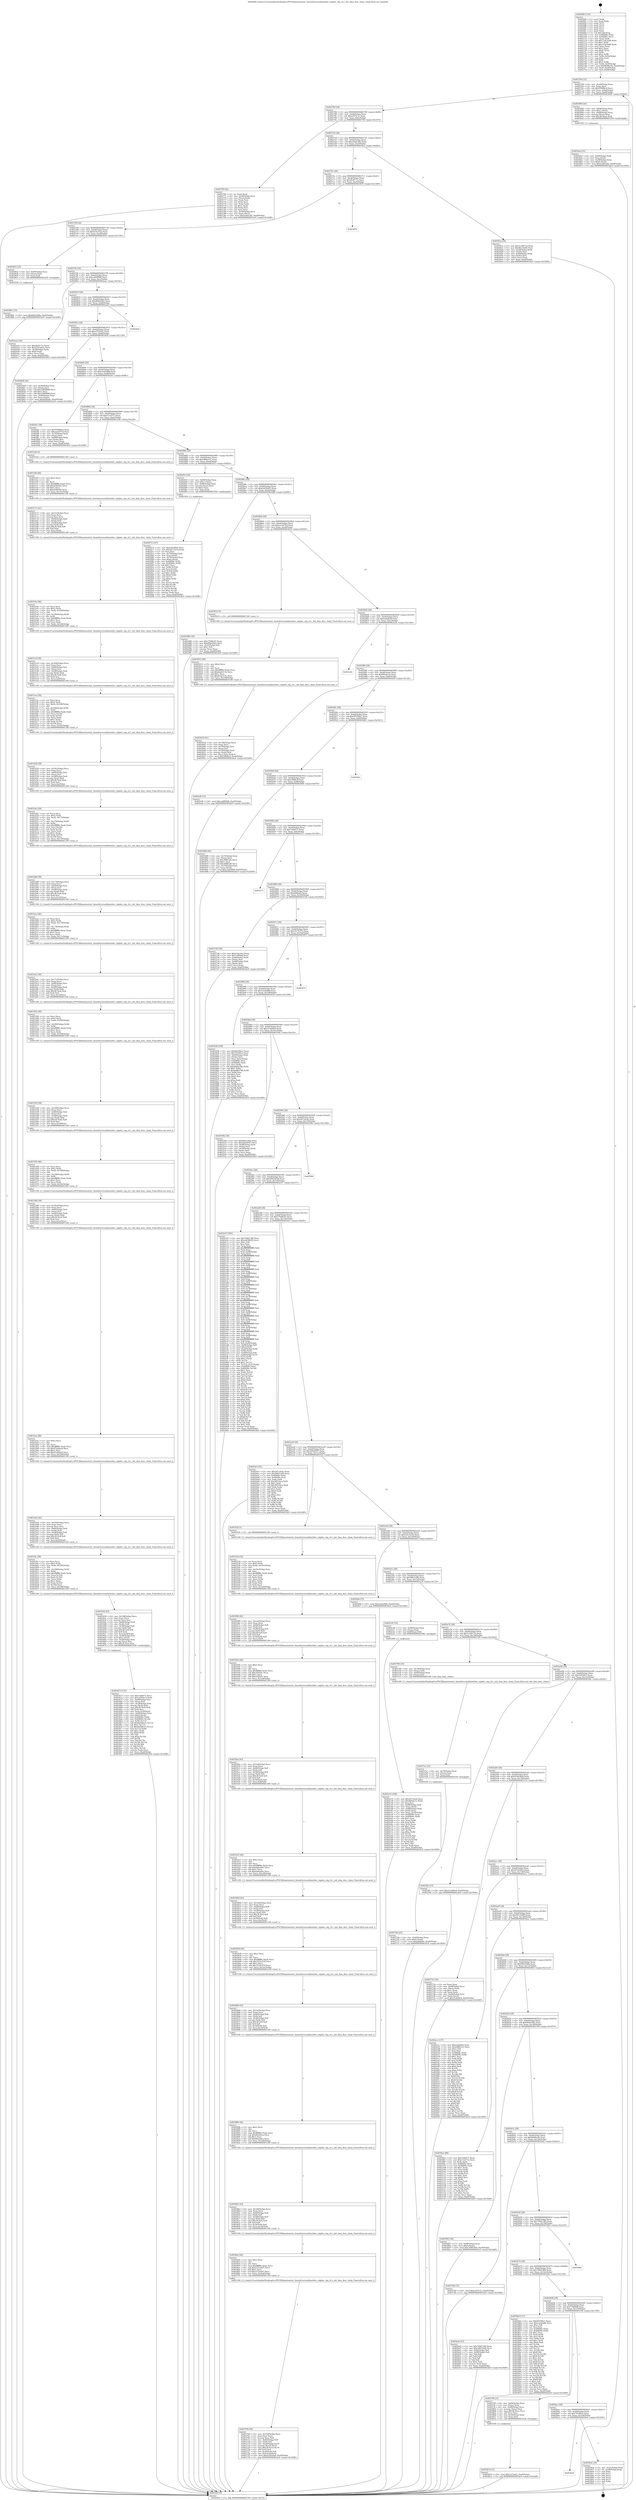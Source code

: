 digraph "0x4026f0" {
  label = "0x4026f0 (/mnt/c/Users/mathe/Desktop/tcc/POCII/binaries/extr_linuxdriversusbhostdwc_otgdwc_otg_cil.c_init_dma_desc_chain_Final-ollvm.out::main(0))"
  labelloc = "t"
  node[shape=record]

  Entry [label="",width=0.3,height=0.3,shape=circle,fillcolor=black,style=filled]
  "0x402764" [label="{
     0x402764 [32]\l
     | [instrs]\l
     &nbsp;&nbsp;0x402764 \<+6\>: mov -0xa0(%rbp),%eax\l
     &nbsp;&nbsp;0x40276a \<+2\>: mov %eax,%ecx\l
     &nbsp;&nbsp;0x40276c \<+6\>: sub $0x9599fbc4,%ecx\l
     &nbsp;&nbsp;0x402772 \<+6\>: mov %eax,-0xb4(%rbp)\l
     &nbsp;&nbsp;0x402778 \<+6\>: mov %ecx,-0xb8(%rbp)\l
     &nbsp;&nbsp;0x40277e \<+6\>: je 0000000000403090 \<main+0x9a0\>\l
  }"]
  "0x403090" [label="{
     0x403090 [26]\l
     | [instrs]\l
     &nbsp;&nbsp;0x403090 \<+4\>: mov -0x68(%rbp),%rax\l
     &nbsp;&nbsp;0x403094 \<+6\>: movl $0x1,(%rax)\l
     &nbsp;&nbsp;0x40309a \<+4\>: mov -0x68(%rbp),%rax\l
     &nbsp;&nbsp;0x40309e \<+3\>: movslq (%rax),%rax\l
     &nbsp;&nbsp;0x4030a1 \<+4\>: imul $0x38,%rax,%rdi\l
     &nbsp;&nbsp;0x4030a5 \<+5\>: call 0000000000401050 \<malloc@plt\>\l
     | [calls]\l
     &nbsp;&nbsp;0x401050 \{1\} (unknown)\l
  }"]
  "0x402784" [label="{
     0x402784 [28]\l
     | [instrs]\l
     &nbsp;&nbsp;0x402784 \<+5\>: jmp 0000000000402789 \<main+0x99\>\l
     &nbsp;&nbsp;0x402789 \<+6\>: mov -0xb4(%rbp),%eax\l
     &nbsp;&nbsp;0x40278f \<+5\>: sub $0xa3d7fc1e,%eax\l
     &nbsp;&nbsp;0x402794 \<+6\>: mov %eax,-0xbc(%rbp)\l
     &nbsp;&nbsp;0x40279a \<+6\>: je 000000000040376f \<main+0x107f\>\l
  }"]
  Exit [label="",width=0.3,height=0.3,shape=circle,fillcolor=black,style=filled,peripheries=2]
  "0x40376f" [label="{
     0x40376f [42]\l
     | [instrs]\l
     &nbsp;&nbsp;0x40376f \<+2\>: xor %eax,%eax\l
     &nbsp;&nbsp;0x403771 \<+4\>: mov -0x58(%rbp),%rcx\l
     &nbsp;&nbsp;0x403775 \<+2\>: mov (%rcx),%edx\l
     &nbsp;&nbsp;0x403777 \<+2\>: mov %eax,%esi\l
     &nbsp;&nbsp;0x403779 \<+2\>: sub %edx,%esi\l
     &nbsp;&nbsp;0x40377b \<+2\>: mov %eax,%edx\l
     &nbsp;&nbsp;0x40377d \<+3\>: sub $0x1,%edx\l
     &nbsp;&nbsp;0x403780 \<+2\>: add %edx,%esi\l
     &nbsp;&nbsp;0x403782 \<+2\>: sub %esi,%eax\l
     &nbsp;&nbsp;0x403784 \<+4\>: mov -0x58(%rbp),%rcx\l
     &nbsp;&nbsp;0x403788 \<+2\>: mov %eax,(%rcx)\l
     &nbsp;&nbsp;0x40378a \<+10\>: movl $0xa5dd1a82,-0xa0(%rbp)\l
     &nbsp;&nbsp;0x403794 \<+5\>: jmp 0000000000403dc9 \<main+0x16d9\>\l
  }"]
  "0x4027a0" [label="{
     0x4027a0 [28]\l
     | [instrs]\l
     &nbsp;&nbsp;0x4027a0 \<+5\>: jmp 00000000004027a5 \<main+0xb5\>\l
     &nbsp;&nbsp;0x4027a5 \<+6\>: mov -0xb4(%rbp),%eax\l
     &nbsp;&nbsp;0x4027ab \<+5\>: sub $0xa5dd1a82,%eax\l
     &nbsp;&nbsp;0x4027b0 \<+6\>: mov %eax,-0xc0(%rbp)\l
     &nbsp;&nbsp;0x4027b6 \<+6\>: je 00000000004030ca \<main+0x9da\>\l
  }"]
  "0x402bc8" [label="{
     0x402bc8\l
  }", style=dashed]
  "0x4030ca" [label="{
     0x4030ca [36]\l
     | [instrs]\l
     &nbsp;&nbsp;0x4030ca \<+5\>: mov $0x3c20b72e,%eax\l
     &nbsp;&nbsp;0x4030cf \<+5\>: mov $0x46c31b90,%ecx\l
     &nbsp;&nbsp;0x4030d4 \<+4\>: mov -0x58(%rbp),%rdx\l
     &nbsp;&nbsp;0x4030d8 \<+2\>: mov (%rdx),%esi\l
     &nbsp;&nbsp;0x4030da \<+4\>: mov -0x68(%rbp),%rdx\l
     &nbsp;&nbsp;0x4030de \<+2\>: cmp (%rdx),%esi\l
     &nbsp;&nbsp;0x4030e0 \<+3\>: cmovl %ecx,%eax\l
     &nbsp;&nbsp;0x4030e3 \<+6\>: mov %eax,-0xa0(%rbp)\l
     &nbsp;&nbsp;0x4030e9 \<+5\>: jmp 0000000000403dc9 \<main+0x16d9\>\l
  }"]
  "0x4027bc" [label="{
     0x4027bc [28]\l
     | [instrs]\l
     &nbsp;&nbsp;0x4027bc \<+5\>: jmp 00000000004027c1 \<main+0xd1\>\l
     &nbsp;&nbsp;0x4027c1 \<+6\>: mov -0xb4(%rbp),%eax\l
     &nbsp;&nbsp;0x4027c7 \<+5\>: sub $0xa8cf577a,%eax\l
     &nbsp;&nbsp;0x4027cc \<+6\>: mov %eax,-0xc4(%rbp)\l
     &nbsp;&nbsp;0x4027d2 \<+6\>: je 0000000000403870 \<main+0x1180\>\l
  }"]
  "0x4039a4" [label="{
     0x4039a4 [18]\l
     | [instrs]\l
     &nbsp;&nbsp;0x4039a4 \<+3\>: mov -0x2c(%rbp),%eax\l
     &nbsp;&nbsp;0x4039a7 \<+4\>: lea -0x28(%rbp),%rsp\l
     &nbsp;&nbsp;0x4039ab \<+1\>: pop %rbx\l
     &nbsp;&nbsp;0x4039ac \<+2\>: pop %r12\l
     &nbsp;&nbsp;0x4039ae \<+2\>: pop %r13\l
     &nbsp;&nbsp;0x4039b0 \<+2\>: pop %r14\l
     &nbsp;&nbsp;0x4039b2 \<+2\>: pop %r15\l
     &nbsp;&nbsp;0x4039b4 \<+1\>: pop %rbp\l
     &nbsp;&nbsp;0x4039b5 \<+1\>: ret\l
  }"]
  "0x403870" [label="{
     0x403870\l
  }", style=dashed]
  "0x4027d8" [label="{
     0x4027d8 [28]\l
     | [instrs]\l
     &nbsp;&nbsp;0x4027d8 \<+5\>: jmp 00000000004027dd \<main+0xed\>\l
     &nbsp;&nbsp;0x4027dd \<+6\>: mov -0xb4(%rbp),%eax\l
     &nbsp;&nbsp;0x4027e3 \<+5\>: sub $0xb14e1fe2,%eax\l
     &nbsp;&nbsp;0x4027e8 \<+6\>: mov %eax,-0xc8(%rbp)\l
     &nbsp;&nbsp;0x4027ee \<+6\>: je 0000000000403852 \<main+0x1162\>\l
  }"]
  "0x403861" [label="{
     0x403861 [15]\l
     | [instrs]\l
     &nbsp;&nbsp;0x403861 \<+10\>: movl $0x64b3268a,-0xa0(%rbp)\l
     &nbsp;&nbsp;0x40386b \<+5\>: jmp 0000000000403dc9 \<main+0x16d9\>\l
  }"]
  "0x403852" [label="{
     0x403852 [15]\l
     | [instrs]\l
     &nbsp;&nbsp;0x403852 \<+4\>: mov -0x60(%rbp),%rax\l
     &nbsp;&nbsp;0x403856 \<+3\>: mov (%rax),%rax\l
     &nbsp;&nbsp;0x403859 \<+3\>: mov %rax,%rdi\l
     &nbsp;&nbsp;0x40385c \<+5\>: call 0000000000401030 \<free@plt\>\l
     | [calls]\l
     &nbsp;&nbsp;0x401030 \{1\} (unknown)\l
  }"]
  "0x4027f4" [label="{
     0x4027f4 [28]\l
     | [instrs]\l
     &nbsp;&nbsp;0x4027f4 \<+5\>: jmp 00000000004027f9 \<main+0x109\>\l
     &nbsp;&nbsp;0x4027f9 \<+6\>: mov -0xb4(%rbp),%eax\l
     &nbsp;&nbsp;0x4027ff \<+5\>: sub $0xcad009d6,%eax\l
     &nbsp;&nbsp;0x402804 \<+6\>: mov %eax,-0xcc(%rbp)\l
     &nbsp;&nbsp;0x40280a \<+6\>: je 0000000000402eae \<main+0x7be\>\l
  }"]
  "0x403819" [label="{
     0x403819 [15]\l
     | [instrs]\l
     &nbsp;&nbsp;0x403819 \<+10\>: movl $0xe1f7dd3c,-0xa0(%rbp)\l
     &nbsp;&nbsp;0x403823 \<+5\>: jmp 0000000000403dc9 \<main+0x16d9\>\l
  }"]
  "0x402eae" [label="{
     0x402eae [30]\l
     | [instrs]\l
     &nbsp;&nbsp;0x402eae \<+5\>: mov $0xa8cf577a,%eax\l
     &nbsp;&nbsp;0x402eb3 \<+5\>: mov $0x4353d422,%ecx\l
     &nbsp;&nbsp;0x402eb8 \<+3\>: mov -0x30(%rbp),%edx\l
     &nbsp;&nbsp;0x402ebb \<+3\>: cmp $0x0,%edx\l
     &nbsp;&nbsp;0x402ebe \<+3\>: cmove %ecx,%eax\l
     &nbsp;&nbsp;0x402ec1 \<+6\>: mov %eax,-0xa0(%rbp)\l
     &nbsp;&nbsp;0x402ec7 \<+5\>: jmp 0000000000403dc9 \<main+0x16d9\>\l
  }"]
  "0x402810" [label="{
     0x402810 [28]\l
     | [instrs]\l
     &nbsp;&nbsp;0x402810 \<+5\>: jmp 0000000000402815 \<main+0x125\>\l
     &nbsp;&nbsp;0x402815 \<+6\>: mov -0xb4(%rbp),%eax\l
     &nbsp;&nbsp;0x40281b \<+5\>: sub $0xd06eb5b5,%eax\l
     &nbsp;&nbsp;0x402820 \<+6\>: mov %eax,-0xd0(%rbp)\l
     &nbsp;&nbsp;0x402826 \<+6\>: je 0000000000402da4 \<main+0x6b4\>\l
  }"]
  "0x402bac" [label="{
     0x402bac [28]\l
     | [instrs]\l
     &nbsp;&nbsp;0x402bac \<+5\>: jmp 0000000000402bb1 \<main+0x4c1\>\l
     &nbsp;&nbsp;0x402bb1 \<+6\>: mov -0xb4(%rbp),%eax\l
     &nbsp;&nbsp;0x402bb7 \<+5\>: sub $0x7f23f0e2,%eax\l
     &nbsp;&nbsp;0x402bbc \<+6\>: mov %eax,-0x154(%rbp)\l
     &nbsp;&nbsp;0x402bc2 \<+6\>: je 00000000004039a4 \<main+0x12b4\>\l
  }"]
  "0x402da4" [label="{
     0x402da4\l
  }", style=dashed]
  "0x40282c" [label="{
     0x40282c [28]\l
     | [instrs]\l
     &nbsp;&nbsp;0x40282c \<+5\>: jmp 0000000000402831 \<main+0x141\>\l
     &nbsp;&nbsp;0x402831 \<+6\>: mov -0xb4(%rbp),%eax\l
     &nbsp;&nbsp;0x402837 \<+5\>: sub $0xe1f7dd3c,%eax\l
     &nbsp;&nbsp;0x40283c \<+6\>: mov %eax,-0xd4(%rbp)\l
     &nbsp;&nbsp;0x402842 \<+6\>: je 0000000000403828 \<main+0x1138\>\l
  }"]
  "0x4037f8" [label="{
     0x4037f8 [33]\l
     | [instrs]\l
     &nbsp;&nbsp;0x4037f8 \<+4\>: mov -0x60(%rbp),%rax\l
     &nbsp;&nbsp;0x4037fc \<+3\>: mov (%rax),%rax\l
     &nbsp;&nbsp;0x4037ff \<+4\>: mov -0x40(%rbp),%rcx\l
     &nbsp;&nbsp;0x403803 \<+3\>: movslq (%rcx),%rcx\l
     &nbsp;&nbsp;0x403806 \<+4\>: imul $0x38,%rcx,%rcx\l
     &nbsp;&nbsp;0x40380a \<+3\>: add %rcx,%rax\l
     &nbsp;&nbsp;0x40380d \<+4\>: mov 0x30(%rax),%rax\l
     &nbsp;&nbsp;0x403811 \<+3\>: mov %rax,%rdi\l
     &nbsp;&nbsp;0x403814 \<+5\>: call 0000000000401030 \<free@plt\>\l
     | [calls]\l
     &nbsp;&nbsp;0x401030 \{1\} (unknown)\l
  }"]
  "0x403828" [label="{
     0x403828 [42]\l
     | [instrs]\l
     &nbsp;&nbsp;0x403828 \<+4\>: mov -0x40(%rbp),%rax\l
     &nbsp;&nbsp;0x40382c \<+2\>: mov (%rax),%ecx\l
     &nbsp;&nbsp;0x40382e \<+6\>: sub $0x2384868d,%ecx\l
     &nbsp;&nbsp;0x403834 \<+3\>: add $0x1,%ecx\l
     &nbsp;&nbsp;0x403837 \<+6\>: add $0x2384868d,%ecx\l
     &nbsp;&nbsp;0x40383d \<+4\>: mov -0x40(%rbp),%rax\l
     &nbsp;&nbsp;0x403841 \<+2\>: mov %ecx,(%rax)\l
     &nbsp;&nbsp;0x403843 \<+10\>: movl $0xdddba0c,-0xa0(%rbp)\l
     &nbsp;&nbsp;0x40384d \<+5\>: jmp 0000000000403dc9 \<main+0x16d9\>\l
  }"]
  "0x402848" [label="{
     0x402848 [28]\l
     | [instrs]\l
     &nbsp;&nbsp;0x402848 \<+5\>: jmp 000000000040284d \<main+0x15d\>\l
     &nbsp;&nbsp;0x40284d \<+6\>: mov -0xb4(%rbp),%eax\l
     &nbsp;&nbsp;0x402853 \<+5\>: sub $0xe3ab580d,%eax\l
     &nbsp;&nbsp;0x402858 \<+6\>: mov %eax,-0xd8(%rbp)\l
     &nbsp;&nbsp;0x40285e \<+6\>: je 0000000000402fec \<main+0x8fc\>\l
  }"]
  "0x402b90" [label="{
     0x402b90 [28]\l
     | [instrs]\l
     &nbsp;&nbsp;0x402b90 \<+5\>: jmp 0000000000402b95 \<main+0x4a5\>\l
     &nbsp;&nbsp;0x402b95 \<+6\>: mov -0xb4(%rbp),%eax\l
     &nbsp;&nbsp;0x402b9b \<+5\>: sub $0x7c9f9b6f,%eax\l
     &nbsp;&nbsp;0x402ba0 \<+6\>: mov %eax,-0x150(%rbp)\l
     &nbsp;&nbsp;0x402ba6 \<+6\>: je 00000000004037f8 \<main+0x1108\>\l
  }"]
  "0x402fec" [label="{
     0x402fec [36]\l
     | [instrs]\l
     &nbsp;&nbsp;0x402fec \<+5\>: mov $0x9599fbc4,%eax\l
     &nbsp;&nbsp;0x402ff1 \<+5\>: mov $0xeee2975d,%ecx\l
     &nbsp;&nbsp;0x402ff6 \<+4\>: mov -0x70(%rbp),%rdx\l
     &nbsp;&nbsp;0x402ffa \<+2\>: mov (%rdx),%esi\l
     &nbsp;&nbsp;0x402ffc \<+4\>: mov -0x80(%rbp),%rdx\l
     &nbsp;&nbsp;0x403000 \<+2\>: cmp (%rdx),%esi\l
     &nbsp;&nbsp;0x403002 \<+3\>: cmovl %ecx,%eax\l
     &nbsp;&nbsp;0x403005 \<+6\>: mov %eax,-0xa0(%rbp)\l
     &nbsp;&nbsp;0x40300b \<+5\>: jmp 0000000000403dc9 \<main+0x16d9\>\l
  }"]
  "0x402864" [label="{
     0x402864 [28]\l
     | [instrs]\l
     &nbsp;&nbsp;0x402864 \<+5\>: jmp 0000000000402869 \<main+0x179\>\l
     &nbsp;&nbsp;0x402869 \<+6\>: mov -0xb4(%rbp),%eax\l
     &nbsp;&nbsp;0x40286f \<+5\>: sub $0xe7caf75c,%eax\l
     &nbsp;&nbsp;0x402874 \<+6\>: mov %eax,-0xdc(%rbp)\l
     &nbsp;&nbsp;0x40287a \<+6\>: je 0000000000403144 \<main+0xa54\>\l
  }"]
  "0x4038af" [label="{
     0x4038af [137]\l
     | [instrs]\l
     &nbsp;&nbsp;0x4038af \<+5\>: mov $0xf45590a1,%eax\l
     &nbsp;&nbsp;0x4038b4 \<+5\>: mov $0x1acbbd4b,%ecx\l
     &nbsp;&nbsp;0x4038b9 \<+2\>: mov $0x1,%dl\l
     &nbsp;&nbsp;0x4038bb \<+2\>: xor %esi,%esi\l
     &nbsp;&nbsp;0x4038bd \<+7\>: mov 0x40608c,%edi\l
     &nbsp;&nbsp;0x4038c4 \<+8\>: mov 0x40606c,%r8d\l
     &nbsp;&nbsp;0x4038cc \<+3\>: sub $0x1,%esi\l
     &nbsp;&nbsp;0x4038cf \<+3\>: mov %edi,%r9d\l
     &nbsp;&nbsp;0x4038d2 \<+3\>: add %esi,%r9d\l
     &nbsp;&nbsp;0x4038d5 \<+4\>: imul %r9d,%edi\l
     &nbsp;&nbsp;0x4038d9 \<+3\>: and $0x1,%edi\l
     &nbsp;&nbsp;0x4038dc \<+3\>: cmp $0x0,%edi\l
     &nbsp;&nbsp;0x4038df \<+4\>: sete %r10b\l
     &nbsp;&nbsp;0x4038e3 \<+4\>: cmp $0xa,%r8d\l
     &nbsp;&nbsp;0x4038e7 \<+4\>: setl %r11b\l
     &nbsp;&nbsp;0x4038eb \<+3\>: mov %r10b,%bl\l
     &nbsp;&nbsp;0x4038ee \<+3\>: xor $0xff,%bl\l
     &nbsp;&nbsp;0x4038f1 \<+3\>: mov %r11b,%r14b\l
     &nbsp;&nbsp;0x4038f4 \<+4\>: xor $0xff,%r14b\l
     &nbsp;&nbsp;0x4038f8 \<+3\>: xor $0x1,%dl\l
     &nbsp;&nbsp;0x4038fb \<+3\>: mov %bl,%r15b\l
     &nbsp;&nbsp;0x4038fe \<+4\>: and $0xff,%r15b\l
     &nbsp;&nbsp;0x403902 \<+3\>: and %dl,%r10b\l
     &nbsp;&nbsp;0x403905 \<+3\>: mov %r14b,%r12b\l
     &nbsp;&nbsp;0x403908 \<+4\>: and $0xff,%r12b\l
     &nbsp;&nbsp;0x40390c \<+3\>: and %dl,%r11b\l
     &nbsp;&nbsp;0x40390f \<+3\>: or %r10b,%r15b\l
     &nbsp;&nbsp;0x403912 \<+3\>: or %r11b,%r12b\l
     &nbsp;&nbsp;0x403915 \<+3\>: xor %r12b,%r15b\l
     &nbsp;&nbsp;0x403918 \<+3\>: or %r14b,%bl\l
     &nbsp;&nbsp;0x40391b \<+3\>: xor $0xff,%bl\l
     &nbsp;&nbsp;0x40391e \<+3\>: or $0x1,%dl\l
     &nbsp;&nbsp;0x403921 \<+2\>: and %dl,%bl\l
     &nbsp;&nbsp;0x403923 \<+3\>: or %bl,%r15b\l
     &nbsp;&nbsp;0x403926 \<+4\>: test $0x1,%r15b\l
     &nbsp;&nbsp;0x40392a \<+3\>: cmovne %ecx,%eax\l
     &nbsp;&nbsp;0x40392d \<+6\>: mov %eax,-0xa0(%rbp)\l
     &nbsp;&nbsp;0x403933 \<+5\>: jmp 0000000000403dc9 \<main+0x16d9\>\l
  }"]
  "0x403144" [label="{
     0x403144 [5]\l
     | [instrs]\l
     &nbsp;&nbsp;0x403144 \<+5\>: call 0000000000401160 \<next_i\>\l
     | [calls]\l
     &nbsp;&nbsp;0x401160 \{1\} (/mnt/c/Users/mathe/Desktop/tcc/POCII/binaries/extr_linuxdriversusbhostdwc_otgdwc_otg_cil.c_init_dma_desc_chain_Final-ollvm.out::next_i)\l
  }"]
  "0x402880" [label="{
     0x402880 [28]\l
     | [instrs]\l
     &nbsp;&nbsp;0x402880 \<+5\>: jmp 0000000000402885 \<main+0x195\>\l
     &nbsp;&nbsp;0x402885 \<+6\>: mov -0xb4(%rbp),%eax\l
     &nbsp;&nbsp;0x40288b \<+5\>: sub $0xe8f8a1e1,%eax\l
     &nbsp;&nbsp;0x402890 \<+6\>: mov %eax,-0xe0(%rbp)\l
     &nbsp;&nbsp;0x402896 \<+6\>: je 0000000000402f55 \<main+0x865\>\l
  }"]
  "0x402b74" [label="{
     0x402b74 [28]\l
     | [instrs]\l
     &nbsp;&nbsp;0x402b74 \<+5\>: jmp 0000000000402b79 \<main+0x489\>\l
     &nbsp;&nbsp;0x402b79 \<+6\>: mov -0xb4(%rbp),%eax\l
     &nbsp;&nbsp;0x402b7f \<+5\>: sub $0x76991964,%eax\l
     &nbsp;&nbsp;0x402b84 \<+6\>: mov %eax,-0x14c(%rbp)\l
     &nbsp;&nbsp;0x402b8a \<+6\>: je 00000000004038af \<main+0x11bf\>\l
  }"]
  "0x402f55" [label="{
     0x402f55 [29]\l
     | [instrs]\l
     &nbsp;&nbsp;0x402f55 \<+4\>: mov -0x80(%rbp),%rax\l
     &nbsp;&nbsp;0x402f59 \<+6\>: movl $0x1,(%rax)\l
     &nbsp;&nbsp;0x402f5f \<+4\>: mov -0x80(%rbp),%rax\l
     &nbsp;&nbsp;0x402f63 \<+3\>: movslq (%rax),%rax\l
     &nbsp;&nbsp;0x402f66 \<+4\>: shl $0x2,%rax\l
     &nbsp;&nbsp;0x402f6a \<+3\>: mov %rax,%rdi\l
     &nbsp;&nbsp;0x402f6d \<+5\>: call 0000000000401050 \<malloc@plt\>\l
     | [calls]\l
     &nbsp;&nbsp;0x401050 \{1\} (unknown)\l
  }"]
  "0x40289c" [label="{
     0x40289c [28]\l
     | [instrs]\l
     &nbsp;&nbsp;0x40289c \<+5\>: jmp 00000000004028a1 \<main+0x1b1\>\l
     &nbsp;&nbsp;0x4028a1 \<+6\>: mov -0xb4(%rbp),%eax\l
     &nbsp;&nbsp;0x4028a7 \<+5\>: sub $0xeb438e05,%eax\l
     &nbsp;&nbsp;0x4028ac \<+6\>: mov %eax,-0xe4(%rbp)\l
     &nbsp;&nbsp;0x4028b2 \<+6\>: je 0000000000402d86 \<main+0x696\>\l
  }"]
  "0x4039b6" [label="{
     0x4039b6\l
  }", style=dashed]
  "0x402d86" [label="{
     0x402d86 [30]\l
     | [instrs]\l
     &nbsp;&nbsp;0x402d86 \<+5\>: mov $0x27048cd7,%eax\l
     &nbsp;&nbsp;0x402d8b \<+5\>: mov $0xd06eb5b5,%ecx\l
     &nbsp;&nbsp;0x402d90 \<+3\>: mov -0x31(%rbp),%dl\l
     &nbsp;&nbsp;0x402d93 \<+3\>: test $0x1,%dl\l
     &nbsp;&nbsp;0x402d96 \<+3\>: cmovne %ecx,%eax\l
     &nbsp;&nbsp;0x402d99 \<+6\>: mov %eax,-0xa0(%rbp)\l
     &nbsp;&nbsp;0x402d9f \<+5\>: jmp 0000000000403dc9 \<main+0x16d9\>\l
  }"]
  "0x4028b8" [label="{
     0x4028b8 [28]\l
     | [instrs]\l
     &nbsp;&nbsp;0x4028b8 \<+5\>: jmp 00000000004028bd \<main+0x1cd\>\l
     &nbsp;&nbsp;0x4028bd \<+6\>: mov -0xb4(%rbp),%eax\l
     &nbsp;&nbsp;0x4028c3 \<+5\>: sub $0xeee2975d,%eax\l
     &nbsp;&nbsp;0x4028c8 \<+6\>: mov %eax,-0xe8(%rbp)\l
     &nbsp;&nbsp;0x4028ce \<+6\>: je 0000000000403010 \<main+0x920\>\l
  }"]
  "0x4037bb" [label="{
     0x4037bb [25]\l
     | [instrs]\l
     &nbsp;&nbsp;0x4037bb \<+4\>: mov -0x40(%rbp),%rax\l
     &nbsp;&nbsp;0x4037bf \<+6\>: movl $0x0,(%rax)\l
     &nbsp;&nbsp;0x4037c5 \<+10\>: movl $0xdddba0c,-0xa0(%rbp)\l
     &nbsp;&nbsp;0x4037cf \<+5\>: jmp 0000000000403dc9 \<main+0x16d9\>\l
  }"]
  "0x403010" [label="{
     0x403010 [5]\l
     | [instrs]\l
     &nbsp;&nbsp;0x403010 \<+5\>: call 0000000000401160 \<next_i\>\l
     | [calls]\l
     &nbsp;&nbsp;0x401160 \{1\} (/mnt/c/Users/mathe/Desktop/tcc/POCII/binaries/extr_linuxdriversusbhostdwc_otgdwc_otg_cil.c_init_dma_desc_chain_Final-ollvm.out::next_i)\l
  }"]
  "0x4028d4" [label="{
     0x4028d4 [28]\l
     | [instrs]\l
     &nbsp;&nbsp;0x4028d4 \<+5\>: jmp 00000000004028d9 \<main+0x1e9\>\l
     &nbsp;&nbsp;0x4028d9 \<+6\>: mov -0xb4(%rbp),%eax\l
     &nbsp;&nbsp;0x4028df \<+5\>: sub $0xeefe6bb4,%eax\l
     &nbsp;&nbsp;0x4028e4 \<+6\>: mov %eax,-0xec(%rbp)\l
     &nbsp;&nbsp;0x4028ea \<+6\>: je 0000000000403a34 \<main+0x1344\>\l
  }"]
  "0x4037ac" [label="{
     0x4037ac [15]\l
     | [instrs]\l
     &nbsp;&nbsp;0x4037ac \<+4\>: mov -0x78(%rbp),%rax\l
     &nbsp;&nbsp;0x4037b0 \<+3\>: mov (%rax),%rax\l
     &nbsp;&nbsp;0x4037b3 \<+3\>: mov %rax,%rdi\l
     &nbsp;&nbsp;0x4037b6 \<+5\>: call 0000000000401030 \<free@plt\>\l
     | [calls]\l
     &nbsp;&nbsp;0x401030 \{1\} (unknown)\l
  }"]
  "0x403a34" [label="{
     0x403a34\l
  }", style=dashed]
  "0x4028f0" [label="{
     0x4028f0 [28]\l
     | [instrs]\l
     &nbsp;&nbsp;0x4028f0 \<+5\>: jmp 00000000004028f5 \<main+0x205\>\l
     &nbsp;&nbsp;0x4028f5 \<+6\>: mov -0xb4(%rbp),%eax\l
     &nbsp;&nbsp;0x4028fb \<+5\>: sub $0xf40a6c1e,%eax\l
     &nbsp;&nbsp;0x402900 \<+6\>: mov %eax,-0xf0(%rbp)\l
     &nbsp;&nbsp;0x402906 \<+6\>: je 0000000000402e9f \<main+0x7af\>\l
  }"]
  "0x403706" [label="{
     0x403706 [56]\l
     | [instrs]\l
     &nbsp;&nbsp;0x403706 \<+6\>: mov -0x1b4(%rbp),%ecx\l
     &nbsp;&nbsp;0x40370c \<+3\>: imul %eax,%ecx\l
     &nbsp;&nbsp;0x40370f \<+3\>: movslq %ecx,%r8\l
     &nbsp;&nbsp;0x403712 \<+4\>: mov -0x60(%rbp),%r9\l
     &nbsp;&nbsp;0x403716 \<+3\>: mov (%r9),%r9\l
     &nbsp;&nbsp;0x403719 \<+4\>: mov -0x58(%rbp),%r10\l
     &nbsp;&nbsp;0x40371d \<+3\>: movslq (%r10),%r10\l
     &nbsp;&nbsp;0x403720 \<+4\>: imul $0x38,%r10,%r10\l
     &nbsp;&nbsp;0x403724 \<+3\>: add %r10,%r9\l
     &nbsp;&nbsp;0x403727 \<+4\>: mov 0x30(%r9),%r9\l
     &nbsp;&nbsp;0x40372b \<+4\>: mov %r8,0x20(%r9)\l
     &nbsp;&nbsp;0x40372f \<+10\>: movl $0x419d34a9,-0xa0(%rbp)\l
     &nbsp;&nbsp;0x403739 \<+5\>: jmp 0000000000403dc9 \<main+0x16d9\>\l
  }"]
  "0x402e9f" [label="{
     0x402e9f [15]\l
     | [instrs]\l
     &nbsp;&nbsp;0x402e9f \<+10\>: movl $0xcad009d6,-0xa0(%rbp)\l
     &nbsp;&nbsp;0x402ea9 \<+5\>: jmp 0000000000403dc9 \<main+0x16d9\>\l
  }"]
  "0x40290c" [label="{
     0x40290c [28]\l
     | [instrs]\l
     &nbsp;&nbsp;0x40290c \<+5\>: jmp 0000000000402911 \<main+0x221\>\l
     &nbsp;&nbsp;0x402911 \<+6\>: mov -0xb4(%rbp),%eax\l
     &nbsp;&nbsp;0x402917 \<+5\>: sub $0xf45590a1,%eax\l
     &nbsp;&nbsp;0x40291c \<+6\>: mov %eax,-0xf4(%rbp)\l
     &nbsp;&nbsp;0x402922 \<+6\>: je 0000000000403db1 \<main+0x16c1\>\l
  }"]
  "0x4036de" [label="{
     0x4036de [40]\l
     | [instrs]\l
     &nbsp;&nbsp;0x4036de \<+5\>: mov $0x2,%ecx\l
     &nbsp;&nbsp;0x4036e3 \<+1\>: cltd\l
     &nbsp;&nbsp;0x4036e4 \<+2\>: idiv %ecx\l
     &nbsp;&nbsp;0x4036e6 \<+6\>: imul $0xfffffffe,%edx,%ecx\l
     &nbsp;&nbsp;0x4036ec \<+6\>: add $0x2333a497,%ecx\l
     &nbsp;&nbsp;0x4036f2 \<+3\>: add $0x1,%ecx\l
     &nbsp;&nbsp;0x4036f5 \<+6\>: sub $0x2333a497,%ecx\l
     &nbsp;&nbsp;0x4036fb \<+6\>: mov %ecx,-0x1b4(%rbp)\l
     &nbsp;&nbsp;0x403701 \<+5\>: call 0000000000401160 \<next_i\>\l
     | [calls]\l
     &nbsp;&nbsp;0x401160 \{1\} (/mnt/c/Users/mathe/Desktop/tcc/POCII/binaries/extr_linuxdriversusbhostdwc_otgdwc_otg_cil.c_init_dma_desc_chain_Final-ollvm.out::next_i)\l
  }"]
  "0x403db1" [label="{
     0x403db1\l
  }", style=dashed]
  "0x402928" [label="{
     0x402928 [28]\l
     | [instrs]\l
     &nbsp;&nbsp;0x402928 \<+5\>: jmp 000000000040292d \<main+0x23d\>\l
     &nbsp;&nbsp;0x40292d \<+6\>: mov -0xb4(%rbp),%eax\l
     &nbsp;&nbsp;0x402933 \<+5\>: sub $0x1f886c9,%eax\l
     &nbsp;&nbsp;0x402938 \<+6\>: mov %eax,-0xf8(%rbp)\l
     &nbsp;&nbsp;0x40293e \<+6\>: je 0000000000403066 \<main+0x976\>\l
  }"]
  "0x4036b3" [label="{
     0x4036b3 [43]\l
     | [instrs]\l
     &nbsp;&nbsp;0x4036b3 \<+6\>: mov -0x1b0(%rbp),%ecx\l
     &nbsp;&nbsp;0x4036b9 \<+3\>: imul %eax,%ecx\l
     &nbsp;&nbsp;0x4036bc \<+4\>: mov -0x60(%rbp),%r8\l
     &nbsp;&nbsp;0x4036c0 \<+3\>: mov (%r8),%r8\l
     &nbsp;&nbsp;0x4036c3 \<+4\>: mov -0x58(%rbp),%r9\l
     &nbsp;&nbsp;0x4036c7 \<+3\>: movslq (%r9),%r9\l
     &nbsp;&nbsp;0x4036ca \<+4\>: imul $0x38,%r9,%r9\l
     &nbsp;&nbsp;0x4036ce \<+3\>: add %r9,%r8\l
     &nbsp;&nbsp;0x4036d1 \<+4\>: mov 0x30(%r8),%r8\l
     &nbsp;&nbsp;0x4036d5 \<+4\>: mov %ecx,0x14(%r8)\l
     &nbsp;&nbsp;0x4036d9 \<+5\>: call 0000000000401160 \<next_i\>\l
     | [calls]\l
     &nbsp;&nbsp;0x401160 \{1\} (/mnt/c/Users/mathe/Desktop/tcc/POCII/binaries/extr_linuxdriversusbhostdwc_otgdwc_otg_cil.c_init_dma_desc_chain_Final-ollvm.out::next_i)\l
  }"]
  "0x403066" [label="{
     0x403066 [42]\l
     | [instrs]\l
     &nbsp;&nbsp;0x403066 \<+4\>: mov -0x70(%rbp),%rax\l
     &nbsp;&nbsp;0x40306a \<+2\>: mov (%rax),%ecx\l
     &nbsp;&nbsp;0x40306c \<+6\>: sub $0x308f5af6,%ecx\l
     &nbsp;&nbsp;0x403072 \<+3\>: add $0x1,%ecx\l
     &nbsp;&nbsp;0x403075 \<+6\>: add $0x308f5af6,%ecx\l
     &nbsp;&nbsp;0x40307b \<+4\>: mov -0x70(%rbp),%rax\l
     &nbsp;&nbsp;0x40307f \<+2\>: mov %ecx,(%rax)\l
     &nbsp;&nbsp;0x403081 \<+10\>: movl $0xe3ab580d,-0xa0(%rbp)\l
     &nbsp;&nbsp;0x40308b \<+5\>: jmp 0000000000403dc9 \<main+0x16d9\>\l
  }"]
  "0x402944" [label="{
     0x402944 [28]\l
     | [instrs]\l
     &nbsp;&nbsp;0x402944 \<+5\>: jmp 0000000000402949 \<main+0x259\>\l
     &nbsp;&nbsp;0x402949 \<+6\>: mov -0xb4(%rbp),%eax\l
     &nbsp;&nbsp;0x40294f \<+5\>: sub $0x7e6b971,%eax\l
     &nbsp;&nbsp;0x402954 \<+6\>: mov %eax,-0xfc(%rbp)\l
     &nbsp;&nbsp;0x40295a \<+6\>: je 0000000000403a71 \<main+0x1381\>\l
  }"]
  "0x40368b" [label="{
     0x40368b [40]\l
     | [instrs]\l
     &nbsp;&nbsp;0x40368b \<+5\>: mov $0x2,%ecx\l
     &nbsp;&nbsp;0x403690 \<+1\>: cltd\l
     &nbsp;&nbsp;0x403691 \<+2\>: idiv %ecx\l
     &nbsp;&nbsp;0x403693 \<+6\>: imul $0xfffffffe,%edx,%ecx\l
     &nbsp;&nbsp;0x403699 \<+6\>: sub $0xf9ea0dca,%ecx\l
     &nbsp;&nbsp;0x40369f \<+3\>: add $0x1,%ecx\l
     &nbsp;&nbsp;0x4036a2 \<+6\>: add $0xf9ea0dca,%ecx\l
     &nbsp;&nbsp;0x4036a8 \<+6\>: mov %ecx,-0x1b0(%rbp)\l
     &nbsp;&nbsp;0x4036ae \<+5\>: call 0000000000401160 \<next_i\>\l
     | [calls]\l
     &nbsp;&nbsp;0x401160 \{1\} (/mnt/c/Users/mathe/Desktop/tcc/POCII/binaries/extr_linuxdriversusbhostdwc_otgdwc_otg_cil.c_init_dma_desc_chain_Final-ollvm.out::next_i)\l
  }"]
  "0x403a71" [label="{
     0x403a71\l
  }", style=dashed]
  "0x402960" [label="{
     0x402960 [28]\l
     | [instrs]\l
     &nbsp;&nbsp;0x402960 \<+5\>: jmp 0000000000402965 \<main+0x275\>\l
     &nbsp;&nbsp;0x402965 \<+6\>: mov -0xb4(%rbp),%eax\l
     &nbsp;&nbsp;0x40296b \<+5\>: sub $0xdddba0c,%eax\l
     &nbsp;&nbsp;0x402970 \<+6\>: mov %eax,-0x100(%rbp)\l
     &nbsp;&nbsp;0x402976 \<+6\>: je 00000000004037d4 \<main+0x10e4\>\l
  }"]
  "0x403660" [label="{
     0x403660 [43]\l
     | [instrs]\l
     &nbsp;&nbsp;0x403660 \<+6\>: mov -0x1ac(%rbp),%ecx\l
     &nbsp;&nbsp;0x403666 \<+3\>: imul %eax,%ecx\l
     &nbsp;&nbsp;0x403669 \<+4\>: mov -0x60(%rbp),%r8\l
     &nbsp;&nbsp;0x40366d \<+3\>: mov (%r8),%r8\l
     &nbsp;&nbsp;0x403670 \<+4\>: mov -0x58(%rbp),%r9\l
     &nbsp;&nbsp;0x403674 \<+3\>: movslq (%r9),%r9\l
     &nbsp;&nbsp;0x403677 \<+4\>: imul $0x38,%r9,%r9\l
     &nbsp;&nbsp;0x40367b \<+3\>: add %r9,%r8\l
     &nbsp;&nbsp;0x40367e \<+4\>: mov 0x30(%r8),%r8\l
     &nbsp;&nbsp;0x403682 \<+4\>: mov %ecx,0x10(%r8)\l
     &nbsp;&nbsp;0x403686 \<+5\>: call 0000000000401160 \<next_i\>\l
     | [calls]\l
     &nbsp;&nbsp;0x401160 \{1\} (/mnt/c/Users/mathe/Desktop/tcc/POCII/binaries/extr_linuxdriversusbhostdwc_otgdwc_otg_cil.c_init_dma_desc_chain_Final-ollvm.out::next_i)\l
  }"]
  "0x4037d4" [label="{
     0x4037d4 [36]\l
     | [instrs]\l
     &nbsp;&nbsp;0x4037d4 \<+5\>: mov $0xb14e1fe2,%eax\l
     &nbsp;&nbsp;0x4037d9 \<+5\>: mov $0x7c9f9b6f,%ecx\l
     &nbsp;&nbsp;0x4037de \<+4\>: mov -0x40(%rbp),%rdx\l
     &nbsp;&nbsp;0x4037e2 \<+2\>: mov (%rdx),%esi\l
     &nbsp;&nbsp;0x4037e4 \<+4\>: mov -0x68(%rbp),%rdx\l
     &nbsp;&nbsp;0x4037e8 \<+2\>: cmp (%rdx),%esi\l
     &nbsp;&nbsp;0x4037ea \<+3\>: cmovl %ecx,%eax\l
     &nbsp;&nbsp;0x4037ed \<+6\>: mov %eax,-0xa0(%rbp)\l
     &nbsp;&nbsp;0x4037f3 \<+5\>: jmp 0000000000403dc9 \<main+0x16d9\>\l
  }"]
  "0x40297c" [label="{
     0x40297c [28]\l
     | [instrs]\l
     &nbsp;&nbsp;0x40297c \<+5\>: jmp 0000000000402981 \<main+0x291\>\l
     &nbsp;&nbsp;0x402981 \<+6\>: mov -0xb4(%rbp),%eax\l
     &nbsp;&nbsp;0x402987 \<+5\>: sub $0x18c74375,%eax\l
     &nbsp;&nbsp;0x40298c \<+6\>: mov %eax,-0x104(%rbp)\l
     &nbsp;&nbsp;0x402992 \<+6\>: je 000000000040387f \<main+0x118f\>\l
  }"]
  "0x403638" [label="{
     0x403638 [40]\l
     | [instrs]\l
     &nbsp;&nbsp;0x403638 \<+5\>: mov $0x2,%ecx\l
     &nbsp;&nbsp;0x40363d \<+1\>: cltd\l
     &nbsp;&nbsp;0x40363e \<+2\>: idiv %ecx\l
     &nbsp;&nbsp;0x403640 \<+6\>: imul $0xfffffffe,%edx,%ecx\l
     &nbsp;&nbsp;0x403646 \<+6\>: sub $0x3522e530,%ecx\l
     &nbsp;&nbsp;0x40364c \<+3\>: add $0x1,%ecx\l
     &nbsp;&nbsp;0x40364f \<+6\>: add $0x3522e530,%ecx\l
     &nbsp;&nbsp;0x403655 \<+6\>: mov %ecx,-0x1ac(%rbp)\l
     &nbsp;&nbsp;0x40365b \<+5\>: call 0000000000401160 \<next_i\>\l
     | [calls]\l
     &nbsp;&nbsp;0x401160 \{1\} (/mnt/c/Users/mathe/Desktop/tcc/POCII/binaries/extr_linuxdriversusbhostdwc_otgdwc_otg_cil.c_init_dma_desc_chain_Final-ollvm.out::next_i)\l
  }"]
  "0x40387f" [label="{
     0x40387f\l
  }", style=dashed]
  "0x402998" [label="{
     0x402998 [28]\l
     | [instrs]\l
     &nbsp;&nbsp;0x402998 \<+5\>: jmp 000000000040299d \<main+0x2ad\>\l
     &nbsp;&nbsp;0x40299d \<+6\>: mov -0xb4(%rbp),%eax\l
     &nbsp;&nbsp;0x4029a3 \<+5\>: sub $0x1acbbd4b,%eax\l
     &nbsp;&nbsp;0x4029a8 \<+6\>: mov %eax,-0x108(%rbp)\l
     &nbsp;&nbsp;0x4029ae \<+6\>: je 0000000000403938 \<main+0x1248\>\l
  }"]
  "0x40360d" [label="{
     0x40360d [43]\l
     | [instrs]\l
     &nbsp;&nbsp;0x40360d \<+6\>: mov -0x1a8(%rbp),%ecx\l
     &nbsp;&nbsp;0x403613 \<+3\>: imul %eax,%ecx\l
     &nbsp;&nbsp;0x403616 \<+4\>: mov -0x60(%rbp),%r8\l
     &nbsp;&nbsp;0x40361a \<+3\>: mov (%r8),%r8\l
     &nbsp;&nbsp;0x40361d \<+4\>: mov -0x58(%rbp),%r9\l
     &nbsp;&nbsp;0x403621 \<+3\>: movslq (%r9),%r9\l
     &nbsp;&nbsp;0x403624 \<+4\>: imul $0x38,%r9,%r9\l
     &nbsp;&nbsp;0x403628 \<+3\>: add %r9,%r8\l
     &nbsp;&nbsp;0x40362b \<+4\>: mov 0x30(%r8),%r8\l
     &nbsp;&nbsp;0x40362f \<+4\>: mov %ecx,0xc(%r8)\l
     &nbsp;&nbsp;0x403633 \<+5\>: call 0000000000401160 \<next_i\>\l
     | [calls]\l
     &nbsp;&nbsp;0x401160 \{1\} (/mnt/c/Users/mathe/Desktop/tcc/POCII/binaries/extr_linuxdriversusbhostdwc_otgdwc_otg_cil.c_init_dma_desc_chain_Final-ollvm.out::next_i)\l
  }"]
  "0x403938" [label="{
     0x403938 [108]\l
     | [instrs]\l
     &nbsp;&nbsp;0x403938 \<+5\>: mov $0xf45590a1,%eax\l
     &nbsp;&nbsp;0x40393d \<+5\>: mov $0x7f23f0e2,%ecx\l
     &nbsp;&nbsp;0x403942 \<+7\>: mov -0x98(%rbp),%rdx\l
     &nbsp;&nbsp;0x403949 \<+2\>: mov (%rdx),%esi\l
     &nbsp;&nbsp;0x40394b \<+3\>: mov %esi,-0x2c(%rbp)\l
     &nbsp;&nbsp;0x40394e \<+7\>: mov 0x40608c,%esi\l
     &nbsp;&nbsp;0x403955 \<+7\>: mov 0x40606c,%edi\l
     &nbsp;&nbsp;0x40395c \<+3\>: mov %esi,%r8d\l
     &nbsp;&nbsp;0x40395f \<+7\>: sub $0xbd46a78b,%r8d\l
     &nbsp;&nbsp;0x403966 \<+4\>: sub $0x1,%r8d\l
     &nbsp;&nbsp;0x40396a \<+7\>: add $0xbd46a78b,%r8d\l
     &nbsp;&nbsp;0x403971 \<+4\>: imul %r8d,%esi\l
     &nbsp;&nbsp;0x403975 \<+3\>: and $0x1,%esi\l
     &nbsp;&nbsp;0x403978 \<+3\>: cmp $0x0,%esi\l
     &nbsp;&nbsp;0x40397b \<+4\>: sete %r9b\l
     &nbsp;&nbsp;0x40397f \<+3\>: cmp $0xa,%edi\l
     &nbsp;&nbsp;0x403982 \<+4\>: setl %r10b\l
     &nbsp;&nbsp;0x403986 \<+3\>: mov %r9b,%r11b\l
     &nbsp;&nbsp;0x403989 \<+3\>: and %r10b,%r11b\l
     &nbsp;&nbsp;0x40398c \<+3\>: xor %r10b,%r9b\l
     &nbsp;&nbsp;0x40398f \<+3\>: or %r9b,%r11b\l
     &nbsp;&nbsp;0x403992 \<+4\>: test $0x1,%r11b\l
     &nbsp;&nbsp;0x403996 \<+3\>: cmovne %ecx,%eax\l
     &nbsp;&nbsp;0x403999 \<+6\>: mov %eax,-0xa0(%rbp)\l
     &nbsp;&nbsp;0x40399f \<+5\>: jmp 0000000000403dc9 \<main+0x16d9\>\l
  }"]
  "0x4029b4" [label="{
     0x4029b4 [28]\l
     | [instrs]\l
     &nbsp;&nbsp;0x4029b4 \<+5\>: jmp 00000000004029b9 \<main+0x2c9\>\l
     &nbsp;&nbsp;0x4029b9 \<+6\>: mov -0xb4(%rbp),%eax\l
     &nbsp;&nbsp;0x4029bf \<+5\>: sub $0x21eb94c0,%eax\l
     &nbsp;&nbsp;0x4029c4 \<+6\>: mov %eax,-0x10c(%rbp)\l
     &nbsp;&nbsp;0x4029ca \<+6\>: je 000000000040350b \<main+0xe1b\>\l
  }"]
  "0x4035e5" [label="{
     0x4035e5 [40]\l
     | [instrs]\l
     &nbsp;&nbsp;0x4035e5 \<+5\>: mov $0x2,%ecx\l
     &nbsp;&nbsp;0x4035ea \<+1\>: cltd\l
     &nbsp;&nbsp;0x4035eb \<+2\>: idiv %ecx\l
     &nbsp;&nbsp;0x4035ed \<+6\>: imul $0xfffffffe,%edx,%ecx\l
     &nbsp;&nbsp;0x4035f3 \<+6\>: add $0x4a8eafd5,%ecx\l
     &nbsp;&nbsp;0x4035f9 \<+3\>: add $0x1,%ecx\l
     &nbsp;&nbsp;0x4035fc \<+6\>: sub $0x4a8eafd5,%ecx\l
     &nbsp;&nbsp;0x403602 \<+6\>: mov %ecx,-0x1a8(%rbp)\l
     &nbsp;&nbsp;0x403608 \<+5\>: call 0000000000401160 \<next_i\>\l
     | [calls]\l
     &nbsp;&nbsp;0x401160 \{1\} (/mnt/c/Users/mathe/Desktop/tcc/POCII/binaries/extr_linuxdriversusbhostdwc_otgdwc_otg_cil.c_init_dma_desc_chain_Final-ollvm.out::next_i)\l
  }"]
  "0x40350b" [label="{
     0x40350b [36]\l
     | [instrs]\l
     &nbsp;&nbsp;0x40350b \<+5\>: mov $0x6942c942,%eax\l
     &nbsp;&nbsp;0x403510 \<+5\>: mov $0x2b6e6507,%ecx\l
     &nbsp;&nbsp;0x403515 \<+4\>: mov -0x48(%rbp),%rdx\l
     &nbsp;&nbsp;0x403519 \<+2\>: mov (%rdx),%esi\l
     &nbsp;&nbsp;0x40351b \<+4\>: mov -0x50(%rbp),%rdx\l
     &nbsp;&nbsp;0x40351f \<+2\>: cmp (%rdx),%esi\l
     &nbsp;&nbsp;0x403521 \<+3\>: cmovl %ecx,%eax\l
     &nbsp;&nbsp;0x403524 \<+6\>: mov %eax,-0xa0(%rbp)\l
     &nbsp;&nbsp;0x40352a \<+5\>: jmp 0000000000403dc9 \<main+0x16d9\>\l
  }"]
  "0x4029d0" [label="{
     0x4029d0 [28]\l
     | [instrs]\l
     &nbsp;&nbsp;0x4029d0 \<+5\>: jmp 00000000004029d5 \<main+0x2e5\>\l
     &nbsp;&nbsp;0x4029d5 \<+6\>: mov -0xb4(%rbp),%eax\l
     &nbsp;&nbsp;0x4029db \<+5\>: sub $0x267cdcde,%eax\l
     &nbsp;&nbsp;0x4029e0 \<+6\>: mov %eax,-0x110(%rbp)\l
     &nbsp;&nbsp;0x4029e6 \<+6\>: je 00000000004039fb \<main+0x130b\>\l
  }"]
  "0x4035ba" [label="{
     0x4035ba [43]\l
     | [instrs]\l
     &nbsp;&nbsp;0x4035ba \<+6\>: mov -0x1a4(%rbp),%ecx\l
     &nbsp;&nbsp;0x4035c0 \<+3\>: imul %eax,%ecx\l
     &nbsp;&nbsp;0x4035c3 \<+4\>: mov -0x60(%rbp),%r8\l
     &nbsp;&nbsp;0x4035c7 \<+3\>: mov (%r8),%r8\l
     &nbsp;&nbsp;0x4035ca \<+4\>: mov -0x58(%rbp),%r9\l
     &nbsp;&nbsp;0x4035ce \<+3\>: movslq (%r9),%r9\l
     &nbsp;&nbsp;0x4035d1 \<+4\>: imul $0x38,%r9,%r9\l
     &nbsp;&nbsp;0x4035d5 \<+3\>: add %r9,%r8\l
     &nbsp;&nbsp;0x4035d8 \<+4\>: mov 0x30(%r8),%r8\l
     &nbsp;&nbsp;0x4035dc \<+4\>: mov %ecx,0x8(%r8)\l
     &nbsp;&nbsp;0x4035e0 \<+5\>: call 0000000000401160 \<next_i\>\l
     | [calls]\l
     &nbsp;&nbsp;0x401160 \{1\} (/mnt/c/Users/mathe/Desktop/tcc/POCII/binaries/extr_linuxdriversusbhostdwc_otgdwc_otg_cil.c_init_dma_desc_chain_Final-ollvm.out::next_i)\l
  }"]
  "0x4039fb" [label="{
     0x4039fb\l
  }", style=dashed]
  "0x4029ec" [label="{
     0x4029ec [28]\l
     | [instrs]\l
     &nbsp;&nbsp;0x4029ec \<+5\>: jmp 00000000004029f1 \<main+0x301\>\l
     &nbsp;&nbsp;0x4029f1 \<+6\>: mov -0xb4(%rbp),%eax\l
     &nbsp;&nbsp;0x4029f7 \<+5\>: sub $0x26923d38,%eax\l
     &nbsp;&nbsp;0x4029fc \<+6\>: mov %eax,-0x114(%rbp)\l
     &nbsp;&nbsp;0x402a02 \<+6\>: je 0000000000402c07 \<main+0x517\>\l
  }"]
  "0x403592" [label="{
     0x403592 [40]\l
     | [instrs]\l
     &nbsp;&nbsp;0x403592 \<+5\>: mov $0x2,%ecx\l
     &nbsp;&nbsp;0x403597 \<+1\>: cltd\l
     &nbsp;&nbsp;0x403598 \<+2\>: idiv %ecx\l
     &nbsp;&nbsp;0x40359a \<+6\>: imul $0xfffffffe,%edx,%ecx\l
     &nbsp;&nbsp;0x4035a0 \<+6\>: sub $0xc03f2d1,%ecx\l
     &nbsp;&nbsp;0x4035a6 \<+3\>: add $0x1,%ecx\l
     &nbsp;&nbsp;0x4035a9 \<+6\>: add $0xc03f2d1,%ecx\l
     &nbsp;&nbsp;0x4035af \<+6\>: mov %ecx,-0x1a4(%rbp)\l
     &nbsp;&nbsp;0x4035b5 \<+5\>: call 0000000000401160 \<next_i\>\l
     | [calls]\l
     &nbsp;&nbsp;0x401160 \{1\} (/mnt/c/Users/mathe/Desktop/tcc/POCII/binaries/extr_linuxdriversusbhostdwc_otgdwc_otg_cil.c_init_dma_desc_chain_Final-ollvm.out::next_i)\l
  }"]
  "0x402c07" [label="{
     0x402c07 [383]\l
     | [instrs]\l
     &nbsp;&nbsp;0x402c07 \<+5\>: mov $0x708d1380,%eax\l
     &nbsp;&nbsp;0x402c0c \<+5\>: mov $0xeb438e05,%ecx\l
     &nbsp;&nbsp;0x402c11 \<+2\>: mov $0x1,%dl\l
     &nbsp;&nbsp;0x402c13 \<+2\>: xor %esi,%esi\l
     &nbsp;&nbsp;0x402c15 \<+3\>: mov %rsp,%rdi\l
     &nbsp;&nbsp;0x402c18 \<+4\>: add $0xfffffffffffffff0,%rdi\l
     &nbsp;&nbsp;0x402c1c \<+3\>: mov %rdi,%rsp\l
     &nbsp;&nbsp;0x402c1f \<+7\>: mov %rdi,-0x98(%rbp)\l
     &nbsp;&nbsp;0x402c26 \<+3\>: mov %rsp,%rdi\l
     &nbsp;&nbsp;0x402c29 \<+4\>: add $0xfffffffffffffff0,%rdi\l
     &nbsp;&nbsp;0x402c2d \<+3\>: mov %rdi,%rsp\l
     &nbsp;&nbsp;0x402c30 \<+3\>: mov %rsp,%r8\l
     &nbsp;&nbsp;0x402c33 \<+4\>: add $0xfffffffffffffff0,%r8\l
     &nbsp;&nbsp;0x402c37 \<+3\>: mov %r8,%rsp\l
     &nbsp;&nbsp;0x402c3a \<+7\>: mov %r8,-0x90(%rbp)\l
     &nbsp;&nbsp;0x402c41 \<+3\>: mov %rsp,%r8\l
     &nbsp;&nbsp;0x402c44 \<+4\>: add $0xfffffffffffffff0,%r8\l
     &nbsp;&nbsp;0x402c48 \<+3\>: mov %r8,%rsp\l
     &nbsp;&nbsp;0x402c4b \<+7\>: mov %r8,-0x88(%rbp)\l
     &nbsp;&nbsp;0x402c52 \<+3\>: mov %rsp,%r8\l
     &nbsp;&nbsp;0x402c55 \<+4\>: add $0xfffffffffffffff0,%r8\l
     &nbsp;&nbsp;0x402c59 \<+3\>: mov %r8,%rsp\l
     &nbsp;&nbsp;0x402c5c \<+4\>: mov %r8,-0x80(%rbp)\l
     &nbsp;&nbsp;0x402c60 \<+3\>: mov %rsp,%r8\l
     &nbsp;&nbsp;0x402c63 \<+4\>: add $0xfffffffffffffff0,%r8\l
     &nbsp;&nbsp;0x402c67 \<+3\>: mov %r8,%rsp\l
     &nbsp;&nbsp;0x402c6a \<+4\>: mov %r8,-0x78(%rbp)\l
     &nbsp;&nbsp;0x402c6e \<+3\>: mov %rsp,%r8\l
     &nbsp;&nbsp;0x402c71 \<+4\>: add $0xfffffffffffffff0,%r8\l
     &nbsp;&nbsp;0x402c75 \<+3\>: mov %r8,%rsp\l
     &nbsp;&nbsp;0x402c78 \<+4\>: mov %r8,-0x70(%rbp)\l
     &nbsp;&nbsp;0x402c7c \<+3\>: mov %rsp,%r8\l
     &nbsp;&nbsp;0x402c7f \<+4\>: add $0xfffffffffffffff0,%r8\l
     &nbsp;&nbsp;0x402c83 \<+3\>: mov %r8,%rsp\l
     &nbsp;&nbsp;0x402c86 \<+4\>: mov %r8,-0x68(%rbp)\l
     &nbsp;&nbsp;0x402c8a \<+3\>: mov %rsp,%r8\l
     &nbsp;&nbsp;0x402c8d \<+4\>: add $0xfffffffffffffff0,%r8\l
     &nbsp;&nbsp;0x402c91 \<+3\>: mov %r8,%rsp\l
     &nbsp;&nbsp;0x402c94 \<+4\>: mov %r8,-0x60(%rbp)\l
     &nbsp;&nbsp;0x402c98 \<+3\>: mov %rsp,%r8\l
     &nbsp;&nbsp;0x402c9b \<+4\>: add $0xfffffffffffffff0,%r8\l
     &nbsp;&nbsp;0x402c9f \<+3\>: mov %r8,%rsp\l
     &nbsp;&nbsp;0x402ca2 \<+4\>: mov %r8,-0x58(%rbp)\l
     &nbsp;&nbsp;0x402ca6 \<+3\>: mov %rsp,%r8\l
     &nbsp;&nbsp;0x402ca9 \<+4\>: add $0xfffffffffffffff0,%r8\l
     &nbsp;&nbsp;0x402cad \<+3\>: mov %r8,%rsp\l
     &nbsp;&nbsp;0x402cb0 \<+4\>: mov %r8,-0x50(%rbp)\l
     &nbsp;&nbsp;0x402cb4 \<+3\>: mov %rsp,%r8\l
     &nbsp;&nbsp;0x402cb7 \<+4\>: add $0xfffffffffffffff0,%r8\l
     &nbsp;&nbsp;0x402cbb \<+3\>: mov %r8,%rsp\l
     &nbsp;&nbsp;0x402cbe \<+4\>: mov %r8,-0x48(%rbp)\l
     &nbsp;&nbsp;0x402cc2 \<+3\>: mov %rsp,%r8\l
     &nbsp;&nbsp;0x402cc5 \<+4\>: add $0xfffffffffffffff0,%r8\l
     &nbsp;&nbsp;0x402cc9 \<+3\>: mov %r8,%rsp\l
     &nbsp;&nbsp;0x402ccc \<+4\>: mov %r8,-0x40(%rbp)\l
     &nbsp;&nbsp;0x402cd0 \<+7\>: mov -0x98(%rbp),%r8\l
     &nbsp;&nbsp;0x402cd7 \<+7\>: movl $0x0,(%r8)\l
     &nbsp;&nbsp;0x402cde \<+7\>: mov -0xa4(%rbp),%r9d\l
     &nbsp;&nbsp;0x402ce5 \<+3\>: mov %r9d,(%rdi)\l
     &nbsp;&nbsp;0x402ce8 \<+7\>: mov -0x90(%rbp),%r8\l
     &nbsp;&nbsp;0x402cef \<+7\>: mov -0xb0(%rbp),%r10\l
     &nbsp;&nbsp;0x402cf6 \<+3\>: mov %r10,(%r8)\l
     &nbsp;&nbsp;0x402cf9 \<+3\>: cmpl $0x2,(%rdi)\l
     &nbsp;&nbsp;0x402cfc \<+4\>: setne %r11b\l
     &nbsp;&nbsp;0x402d00 \<+4\>: and $0x1,%r11b\l
     &nbsp;&nbsp;0x402d04 \<+4\>: mov %r11b,-0x31(%rbp)\l
     &nbsp;&nbsp;0x402d08 \<+7\>: mov 0x40608c,%ebx\l
     &nbsp;&nbsp;0x402d0f \<+8\>: mov 0x40606c,%r14d\l
     &nbsp;&nbsp;0x402d17 \<+3\>: sub $0x1,%esi\l
     &nbsp;&nbsp;0x402d1a \<+3\>: mov %ebx,%r15d\l
     &nbsp;&nbsp;0x402d1d \<+3\>: add %esi,%r15d\l
     &nbsp;&nbsp;0x402d20 \<+4\>: imul %r15d,%ebx\l
     &nbsp;&nbsp;0x402d24 \<+3\>: and $0x1,%ebx\l
     &nbsp;&nbsp;0x402d27 \<+3\>: cmp $0x0,%ebx\l
     &nbsp;&nbsp;0x402d2a \<+4\>: sete %r11b\l
     &nbsp;&nbsp;0x402d2e \<+4\>: cmp $0xa,%r14d\l
     &nbsp;&nbsp;0x402d32 \<+4\>: setl %r12b\l
     &nbsp;&nbsp;0x402d36 \<+3\>: mov %r11b,%r13b\l
     &nbsp;&nbsp;0x402d39 \<+4\>: xor $0xff,%r13b\l
     &nbsp;&nbsp;0x402d3d \<+3\>: mov %r12b,%sil\l
     &nbsp;&nbsp;0x402d40 \<+4\>: xor $0xff,%sil\l
     &nbsp;&nbsp;0x402d44 \<+3\>: xor $0x0,%dl\l
     &nbsp;&nbsp;0x402d47 \<+3\>: mov %r13b,%dil\l
     &nbsp;&nbsp;0x402d4a \<+4\>: and $0x0,%dil\l
     &nbsp;&nbsp;0x402d4e \<+3\>: and %dl,%r11b\l
     &nbsp;&nbsp;0x402d51 \<+3\>: mov %sil,%r8b\l
     &nbsp;&nbsp;0x402d54 \<+4\>: and $0x0,%r8b\l
     &nbsp;&nbsp;0x402d58 \<+3\>: and %dl,%r12b\l
     &nbsp;&nbsp;0x402d5b \<+3\>: or %r11b,%dil\l
     &nbsp;&nbsp;0x402d5e \<+3\>: or %r12b,%r8b\l
     &nbsp;&nbsp;0x402d61 \<+3\>: xor %r8b,%dil\l
     &nbsp;&nbsp;0x402d64 \<+3\>: or %sil,%r13b\l
     &nbsp;&nbsp;0x402d67 \<+4\>: xor $0xff,%r13b\l
     &nbsp;&nbsp;0x402d6b \<+3\>: or $0x0,%dl\l
     &nbsp;&nbsp;0x402d6e \<+3\>: and %dl,%r13b\l
     &nbsp;&nbsp;0x402d71 \<+3\>: or %r13b,%dil\l
     &nbsp;&nbsp;0x402d74 \<+4\>: test $0x1,%dil\l
     &nbsp;&nbsp;0x402d78 \<+3\>: cmovne %ecx,%eax\l
     &nbsp;&nbsp;0x402d7b \<+6\>: mov %eax,-0xa0(%rbp)\l
     &nbsp;&nbsp;0x402d81 \<+5\>: jmp 0000000000403dc9 \<main+0x16d9\>\l
  }"]
  "0x402a08" [label="{
     0x402a08 [28]\l
     | [instrs]\l
     &nbsp;&nbsp;0x402a08 \<+5\>: jmp 0000000000402a0d \<main+0x31d\>\l
     &nbsp;&nbsp;0x402a0d \<+6\>: mov -0xb4(%rbp),%eax\l
     &nbsp;&nbsp;0x402a13 \<+5\>: sub $0x27048cd7,%eax\l
     &nbsp;&nbsp;0x402a18 \<+6\>: mov %eax,-0x118(%rbp)\l
     &nbsp;&nbsp;0x402a1e \<+6\>: je 0000000000402dc5 \<main+0x6d5\>\l
  }"]
  "0x403568" [label="{
     0x403568 [42]\l
     | [instrs]\l
     &nbsp;&nbsp;0x403568 \<+6\>: mov -0x1a0(%rbp),%ecx\l
     &nbsp;&nbsp;0x40356e \<+3\>: imul %eax,%ecx\l
     &nbsp;&nbsp;0x403571 \<+4\>: mov -0x60(%rbp),%r8\l
     &nbsp;&nbsp;0x403575 \<+3\>: mov (%r8),%r8\l
     &nbsp;&nbsp;0x403578 \<+4\>: mov -0x58(%rbp),%r9\l
     &nbsp;&nbsp;0x40357c \<+3\>: movslq (%r9),%r9\l
     &nbsp;&nbsp;0x40357f \<+4\>: imul $0x38,%r9,%r9\l
     &nbsp;&nbsp;0x403583 \<+3\>: add %r9,%r8\l
     &nbsp;&nbsp;0x403586 \<+4\>: mov 0x30(%r8),%r8\l
     &nbsp;&nbsp;0x40358a \<+3\>: mov %ecx,(%r8)\l
     &nbsp;&nbsp;0x40358d \<+5\>: call 0000000000401160 \<next_i\>\l
     | [calls]\l
     &nbsp;&nbsp;0x401160 \{1\} (/mnt/c/Users/mathe/Desktop/tcc/POCII/binaries/extr_linuxdriversusbhostdwc_otgdwc_otg_cil.c_init_dma_desc_chain_Final-ollvm.out::next_i)\l
  }"]
  "0x402dc5" [label="{
     0x402dc5 [91]\l
     | [instrs]\l
     &nbsp;&nbsp;0x402dc5 \<+5\>: mov $0x267cdcde,%eax\l
     &nbsp;&nbsp;0x402dca \<+5\>: mov $0x36831a9b,%ecx\l
     &nbsp;&nbsp;0x402dcf \<+7\>: mov 0x40608c,%edx\l
     &nbsp;&nbsp;0x402dd6 \<+7\>: mov 0x40606c,%esi\l
     &nbsp;&nbsp;0x402ddd \<+2\>: mov %edx,%edi\l
     &nbsp;&nbsp;0x402ddf \<+6\>: add $0x2f055aca,%edi\l
     &nbsp;&nbsp;0x402de5 \<+3\>: sub $0x1,%edi\l
     &nbsp;&nbsp;0x402de8 \<+6\>: sub $0x2f055aca,%edi\l
     &nbsp;&nbsp;0x402dee \<+3\>: imul %edi,%edx\l
     &nbsp;&nbsp;0x402df1 \<+3\>: and $0x1,%edx\l
     &nbsp;&nbsp;0x402df4 \<+3\>: cmp $0x0,%edx\l
     &nbsp;&nbsp;0x402df7 \<+4\>: sete %r8b\l
     &nbsp;&nbsp;0x402dfb \<+3\>: cmp $0xa,%esi\l
     &nbsp;&nbsp;0x402dfe \<+4\>: setl %r9b\l
     &nbsp;&nbsp;0x402e02 \<+3\>: mov %r8b,%r10b\l
     &nbsp;&nbsp;0x402e05 \<+3\>: and %r9b,%r10b\l
     &nbsp;&nbsp;0x402e08 \<+3\>: xor %r9b,%r8b\l
     &nbsp;&nbsp;0x402e0b \<+3\>: or %r8b,%r10b\l
     &nbsp;&nbsp;0x402e0e \<+4\>: test $0x1,%r10b\l
     &nbsp;&nbsp;0x402e12 \<+3\>: cmovne %ecx,%eax\l
     &nbsp;&nbsp;0x402e15 \<+6\>: mov %eax,-0xa0(%rbp)\l
     &nbsp;&nbsp;0x402e1b \<+5\>: jmp 0000000000403dc9 \<main+0x16d9\>\l
  }"]
  "0x402a24" [label="{
     0x402a24 [28]\l
     | [instrs]\l
     &nbsp;&nbsp;0x402a24 \<+5\>: jmp 0000000000402a29 \<main+0x339\>\l
     &nbsp;&nbsp;0x402a29 \<+6\>: mov -0xb4(%rbp),%eax\l
     &nbsp;&nbsp;0x402a2f \<+5\>: sub $0x2b6e6507,%eax\l
     &nbsp;&nbsp;0x402a34 \<+6\>: mov %eax,-0x11c(%rbp)\l
     &nbsp;&nbsp;0x402a3a \<+6\>: je 000000000040352f \<main+0xe3f\>\l
  }"]
  "0x403534" [label="{
     0x403534 [52]\l
     | [instrs]\l
     &nbsp;&nbsp;0x403534 \<+2\>: xor %ecx,%ecx\l
     &nbsp;&nbsp;0x403536 \<+5\>: mov $0x2,%edx\l
     &nbsp;&nbsp;0x40353b \<+6\>: mov %edx,-0x19c(%rbp)\l
     &nbsp;&nbsp;0x403541 \<+1\>: cltd\l
     &nbsp;&nbsp;0x403542 \<+6\>: mov -0x19c(%rbp),%esi\l
     &nbsp;&nbsp;0x403548 \<+2\>: idiv %esi\l
     &nbsp;&nbsp;0x40354a \<+6\>: imul $0xfffffffe,%edx,%edx\l
     &nbsp;&nbsp;0x403550 \<+2\>: mov %ecx,%edi\l
     &nbsp;&nbsp;0x403552 \<+2\>: sub %edx,%edi\l
     &nbsp;&nbsp;0x403554 \<+2\>: mov %ecx,%edx\l
     &nbsp;&nbsp;0x403556 \<+3\>: sub $0x1,%edx\l
     &nbsp;&nbsp;0x403559 \<+2\>: add %edx,%edi\l
     &nbsp;&nbsp;0x40355b \<+2\>: sub %edi,%ecx\l
     &nbsp;&nbsp;0x40355d \<+6\>: mov %ecx,-0x1a0(%rbp)\l
     &nbsp;&nbsp;0x403563 \<+5\>: call 0000000000401160 \<next_i\>\l
     | [calls]\l
     &nbsp;&nbsp;0x401160 \{1\} (/mnt/c/Users/mathe/Desktop/tcc/POCII/binaries/extr_linuxdriversusbhostdwc_otgdwc_otg_cil.c_init_dma_desc_chain_Final-ollvm.out::next_i)\l
  }"]
  "0x40352f" [label="{
     0x40352f [5]\l
     | [instrs]\l
     &nbsp;&nbsp;0x40352f \<+5\>: call 0000000000401160 \<next_i\>\l
     | [calls]\l
     &nbsp;&nbsp;0x401160 \{1\} (/mnt/c/Users/mathe/Desktop/tcc/POCII/binaries/extr_linuxdriversusbhostdwc_otgdwc_otg_cil.c_init_dma_desc_chain_Final-ollvm.out::next_i)\l
  }"]
  "0x402a40" [label="{
     0x402a40 [28]\l
     | [instrs]\l
     &nbsp;&nbsp;0x402a40 \<+5\>: jmp 0000000000402a45 \<main+0x355\>\l
     &nbsp;&nbsp;0x402a45 \<+6\>: mov -0xb4(%rbp),%eax\l
     &nbsp;&nbsp;0x402a4b \<+5\>: sub $0x2d1c5e1b,%eax\l
     &nbsp;&nbsp;0x402a50 \<+6\>: mov %eax,-0x120(%rbp)\l
     &nbsp;&nbsp;0x402a56 \<+6\>: je 0000000000402fdd \<main+0x8ed\>\l
  }"]
  "0x403475" [label="{
     0x403475 [135]\l
     | [instrs]\l
     &nbsp;&nbsp;0x403475 \<+5\>: mov $0x7e6b971,%ecx\l
     &nbsp;&nbsp;0x40347a \<+5\>: mov $0x3ef5b4c3,%edx\l
     &nbsp;&nbsp;0x40347f \<+4\>: mov -0x60(%rbp),%rsi\l
     &nbsp;&nbsp;0x403483 \<+3\>: mov (%rsi),%rsi\l
     &nbsp;&nbsp;0x403486 \<+4\>: mov -0x58(%rbp),%rdi\l
     &nbsp;&nbsp;0x40348a \<+3\>: movslq (%rdi),%rdi\l
     &nbsp;&nbsp;0x40348d \<+4\>: imul $0x38,%rdi,%rdi\l
     &nbsp;&nbsp;0x403491 \<+3\>: add %rdi,%rsi\l
     &nbsp;&nbsp;0x403494 \<+4\>: mov %rax,0x30(%rsi)\l
     &nbsp;&nbsp;0x403498 \<+4\>: mov -0x48(%rbp),%rax\l
     &nbsp;&nbsp;0x40349c \<+6\>: movl $0x0,(%rax)\l
     &nbsp;&nbsp;0x4034a2 \<+8\>: mov 0x40608c,%r9d\l
     &nbsp;&nbsp;0x4034aa \<+8\>: mov 0x40606c,%r10d\l
     &nbsp;&nbsp;0x4034b2 \<+3\>: mov %r9d,%r11d\l
     &nbsp;&nbsp;0x4034b5 \<+7\>: add $0x6e0d9ce1,%r11d\l
     &nbsp;&nbsp;0x4034bc \<+4\>: sub $0x1,%r11d\l
     &nbsp;&nbsp;0x4034c0 \<+7\>: sub $0x6e0d9ce1,%r11d\l
     &nbsp;&nbsp;0x4034c7 \<+4\>: imul %r11d,%r9d\l
     &nbsp;&nbsp;0x4034cb \<+4\>: and $0x1,%r9d\l
     &nbsp;&nbsp;0x4034cf \<+4\>: cmp $0x0,%r9d\l
     &nbsp;&nbsp;0x4034d3 \<+3\>: sete %bl\l
     &nbsp;&nbsp;0x4034d6 \<+4\>: cmp $0xa,%r10d\l
     &nbsp;&nbsp;0x4034da \<+4\>: setl %r14b\l
     &nbsp;&nbsp;0x4034de \<+3\>: mov %bl,%r15b\l
     &nbsp;&nbsp;0x4034e1 \<+3\>: and %r14b,%r15b\l
     &nbsp;&nbsp;0x4034e4 \<+3\>: xor %r14b,%bl\l
     &nbsp;&nbsp;0x4034e7 \<+3\>: or %bl,%r15b\l
     &nbsp;&nbsp;0x4034ea \<+4\>: test $0x1,%r15b\l
     &nbsp;&nbsp;0x4034ee \<+3\>: cmovne %edx,%ecx\l
     &nbsp;&nbsp;0x4034f1 \<+6\>: mov %ecx,-0xa0(%rbp)\l
     &nbsp;&nbsp;0x4034f7 \<+5\>: jmp 0000000000403dc9 \<main+0x16d9\>\l
  }"]
  "0x402fdd" [label="{
     0x402fdd [15]\l
     | [instrs]\l
     &nbsp;&nbsp;0x402fdd \<+10\>: movl $0xe3ab580d,-0xa0(%rbp)\l
     &nbsp;&nbsp;0x402fe7 \<+5\>: jmp 0000000000403dc9 \<main+0x16d9\>\l
  }"]
  "0x402a5c" [label="{
     0x402a5c [28]\l
     | [instrs]\l
     &nbsp;&nbsp;0x402a5c \<+5\>: jmp 0000000000402a61 \<main+0x371\>\l
     &nbsp;&nbsp;0x402a61 \<+6\>: mov -0xb4(%rbp),%eax\l
     &nbsp;&nbsp;0x402a67 \<+5\>: sub $0x36831a9b,%eax\l
     &nbsp;&nbsp;0x402a6c \<+6\>: mov %eax,-0x124(%rbp)\l
     &nbsp;&nbsp;0x402a72 \<+6\>: je 0000000000402e20 \<main+0x730\>\l
  }"]
  "0x403436" [label="{
     0x403436 [63]\l
     | [instrs]\l
     &nbsp;&nbsp;0x403436 \<+6\>: mov -0x198(%rbp),%ecx\l
     &nbsp;&nbsp;0x40343c \<+3\>: imul %eax,%ecx\l
     &nbsp;&nbsp;0x40343f \<+3\>: movslq %ecx,%rsi\l
     &nbsp;&nbsp;0x403442 \<+4\>: mov -0x60(%rbp),%rdi\l
     &nbsp;&nbsp;0x403446 \<+3\>: mov (%rdi),%rdi\l
     &nbsp;&nbsp;0x403449 \<+4\>: mov -0x58(%rbp),%r8\l
     &nbsp;&nbsp;0x40344d \<+3\>: movslq (%r8),%r8\l
     &nbsp;&nbsp;0x403450 \<+4\>: imul $0x38,%r8,%r8\l
     &nbsp;&nbsp;0x403454 \<+3\>: add %r8,%rdi\l
     &nbsp;&nbsp;0x403457 \<+4\>: mov %rsi,0x28(%rdi)\l
     &nbsp;&nbsp;0x40345b \<+4\>: mov -0x50(%rbp),%rsi\l
     &nbsp;&nbsp;0x40345f \<+6\>: movl $0x1,(%rsi)\l
     &nbsp;&nbsp;0x403465 \<+4\>: mov -0x50(%rbp),%rsi\l
     &nbsp;&nbsp;0x403469 \<+3\>: movslq (%rsi),%rsi\l
     &nbsp;&nbsp;0x40346c \<+4\>: imul $0x28,%rsi,%rdi\l
     &nbsp;&nbsp;0x403470 \<+5\>: call 0000000000401050 \<malloc@plt\>\l
     | [calls]\l
     &nbsp;&nbsp;0x401050 \{1\} (unknown)\l
  }"]
  "0x402e20" [label="{
     0x402e20 [19]\l
     | [instrs]\l
     &nbsp;&nbsp;0x402e20 \<+7\>: mov -0x90(%rbp),%rax\l
     &nbsp;&nbsp;0x402e27 \<+3\>: mov (%rax),%rax\l
     &nbsp;&nbsp;0x402e2a \<+4\>: mov 0x8(%rax),%rdi\l
     &nbsp;&nbsp;0x402e2e \<+5\>: call 0000000000401060 \<atoi@plt\>\l
     | [calls]\l
     &nbsp;&nbsp;0x401060 \{1\} (unknown)\l
  }"]
  "0x402a78" [label="{
     0x402a78 [28]\l
     | [instrs]\l
     &nbsp;&nbsp;0x402a78 \<+5\>: jmp 0000000000402a7d \<main+0x38d\>\l
     &nbsp;&nbsp;0x402a7d \<+6\>: mov -0xb4(%rbp),%eax\l
     &nbsp;&nbsp;0x402a83 \<+5\>: sub $0x3c20b72e,%eax\l
     &nbsp;&nbsp;0x402a88 \<+6\>: mov %eax,-0x128(%rbp)\l
     &nbsp;&nbsp;0x402a8e \<+6\>: je 0000000000403799 \<main+0x10a9\>\l
  }"]
  "0x4033fc" [label="{
     0x4033fc [58]\l
     | [instrs]\l
     &nbsp;&nbsp;0x4033fc \<+2\>: xor %ecx,%ecx\l
     &nbsp;&nbsp;0x4033fe \<+5\>: mov $0x2,%edx\l
     &nbsp;&nbsp;0x403403 \<+6\>: mov %edx,-0x194(%rbp)\l
     &nbsp;&nbsp;0x403409 \<+1\>: cltd\l
     &nbsp;&nbsp;0x40340a \<+7\>: mov -0x194(%rbp),%r9d\l
     &nbsp;&nbsp;0x403411 \<+3\>: idiv %r9d\l
     &nbsp;&nbsp;0x403414 \<+6\>: imul $0xfffffffe,%edx,%edx\l
     &nbsp;&nbsp;0x40341a \<+3\>: mov %ecx,%r10d\l
     &nbsp;&nbsp;0x40341d \<+3\>: sub %edx,%r10d\l
     &nbsp;&nbsp;0x403420 \<+2\>: mov %ecx,%edx\l
     &nbsp;&nbsp;0x403422 \<+3\>: sub $0x1,%edx\l
     &nbsp;&nbsp;0x403425 \<+3\>: add %edx,%r10d\l
     &nbsp;&nbsp;0x403428 \<+3\>: sub %r10d,%ecx\l
     &nbsp;&nbsp;0x40342b \<+6\>: mov %ecx,-0x198(%rbp)\l
     &nbsp;&nbsp;0x403431 \<+5\>: call 0000000000401160 \<next_i\>\l
     | [calls]\l
     &nbsp;&nbsp;0x401160 \{1\} (/mnt/c/Users/mathe/Desktop/tcc/POCII/binaries/extr_linuxdriversusbhostdwc_otgdwc_otg_cil.c_init_dma_desc_chain_Final-ollvm.out::next_i)\l
  }"]
  "0x403799" [label="{
     0x403799 [19]\l
     | [instrs]\l
     &nbsp;&nbsp;0x403799 \<+4\>: mov -0x78(%rbp),%rax\l
     &nbsp;&nbsp;0x40379d \<+3\>: mov (%rax),%rdi\l
     &nbsp;&nbsp;0x4037a0 \<+4\>: mov -0x60(%rbp),%rax\l
     &nbsp;&nbsp;0x4037a4 \<+3\>: mov (%rax),%rsi\l
     &nbsp;&nbsp;0x4037a7 \<+5\>: call 0000000000401240 \<init_dma_desc_chain\>\l
     | [calls]\l
     &nbsp;&nbsp;0x401240 \{1\} (/mnt/c/Users/mathe/Desktop/tcc/POCII/binaries/extr_linuxdriversusbhostdwc_otgdwc_otg_cil.c_init_dma_desc_chain_Final-ollvm.out::init_dma_desc_chain)\l
  }"]
  "0x402a94" [label="{
     0x402a94 [28]\l
     | [instrs]\l
     &nbsp;&nbsp;0x402a94 \<+5\>: jmp 0000000000402a99 \<main+0x3a9\>\l
     &nbsp;&nbsp;0x402a99 \<+6\>: mov -0xb4(%rbp),%eax\l
     &nbsp;&nbsp;0x402a9f \<+5\>: sub $0x3ef5b4c3,%eax\l
     &nbsp;&nbsp;0x402aa4 \<+6\>: mov %eax,-0x12c(%rbp)\l
     &nbsp;&nbsp;0x402aaa \<+6\>: je 00000000004034fc \<main+0xe0c\>\l
  }"]
  "0x4033d2" [label="{
     0x4033d2 [42]\l
     | [instrs]\l
     &nbsp;&nbsp;0x4033d2 \<+6\>: mov -0x190(%rbp),%ecx\l
     &nbsp;&nbsp;0x4033d8 \<+3\>: imul %eax,%ecx\l
     &nbsp;&nbsp;0x4033db \<+3\>: movslq %ecx,%rsi\l
     &nbsp;&nbsp;0x4033de \<+4\>: mov -0x60(%rbp),%rdi\l
     &nbsp;&nbsp;0x4033e2 \<+3\>: mov (%rdi),%rdi\l
     &nbsp;&nbsp;0x4033e5 \<+4\>: mov -0x58(%rbp),%r8\l
     &nbsp;&nbsp;0x4033e9 \<+3\>: movslq (%r8),%r8\l
     &nbsp;&nbsp;0x4033ec \<+4\>: imul $0x38,%r8,%r8\l
     &nbsp;&nbsp;0x4033f0 \<+3\>: add %r8,%rdi\l
     &nbsp;&nbsp;0x4033f3 \<+4\>: mov %rsi,0x20(%rdi)\l
     &nbsp;&nbsp;0x4033f7 \<+5\>: call 0000000000401160 \<next_i\>\l
     | [calls]\l
     &nbsp;&nbsp;0x401160 \{1\} (/mnt/c/Users/mathe/Desktop/tcc/POCII/binaries/extr_linuxdriversusbhostdwc_otgdwc_otg_cil.c_init_dma_desc_chain_Final-ollvm.out::next_i)\l
  }"]
  "0x4034fc" [label="{
     0x4034fc [15]\l
     | [instrs]\l
     &nbsp;&nbsp;0x4034fc \<+10\>: movl $0x21eb94c0,-0xa0(%rbp)\l
     &nbsp;&nbsp;0x403506 \<+5\>: jmp 0000000000403dc9 \<main+0x16d9\>\l
  }"]
  "0x402ab0" [label="{
     0x402ab0 [28]\l
     | [instrs]\l
     &nbsp;&nbsp;0x402ab0 \<+5\>: jmp 0000000000402ab5 \<main+0x3c5\>\l
     &nbsp;&nbsp;0x402ab5 \<+6\>: mov -0xb4(%rbp),%eax\l
     &nbsp;&nbsp;0x402abb \<+5\>: sub $0x419d34a9,%eax\l
     &nbsp;&nbsp;0x402ac0 \<+6\>: mov %eax,-0x130(%rbp)\l
     &nbsp;&nbsp;0x402ac6 \<+6\>: je 000000000040373e \<main+0x104e\>\l
  }"]
  "0x4033aa" [label="{
     0x4033aa [40]\l
     | [instrs]\l
     &nbsp;&nbsp;0x4033aa \<+5\>: mov $0x2,%ecx\l
     &nbsp;&nbsp;0x4033af \<+1\>: cltd\l
     &nbsp;&nbsp;0x4033b0 \<+2\>: idiv %ecx\l
     &nbsp;&nbsp;0x4033b2 \<+6\>: imul $0xfffffffe,%edx,%ecx\l
     &nbsp;&nbsp;0x4033b8 \<+6\>: sub $0xd7a4dee9,%ecx\l
     &nbsp;&nbsp;0x4033be \<+3\>: add $0x1,%ecx\l
     &nbsp;&nbsp;0x4033c1 \<+6\>: add $0xd7a4dee9,%ecx\l
     &nbsp;&nbsp;0x4033c7 \<+6\>: mov %ecx,-0x190(%rbp)\l
     &nbsp;&nbsp;0x4033cd \<+5\>: call 0000000000401160 \<next_i\>\l
     | [calls]\l
     &nbsp;&nbsp;0x401160 \{1\} (/mnt/c/Users/mathe/Desktop/tcc/POCII/binaries/extr_linuxdriversusbhostdwc_otgdwc_otg_cil.c_init_dma_desc_chain_Final-ollvm.out::next_i)\l
  }"]
  "0x40373e" [label="{
     0x40373e [34]\l
     | [instrs]\l
     &nbsp;&nbsp;0x40373e \<+2\>: xor %eax,%eax\l
     &nbsp;&nbsp;0x403740 \<+4\>: mov -0x48(%rbp),%rcx\l
     &nbsp;&nbsp;0x403744 \<+2\>: mov (%rcx),%edx\l
     &nbsp;&nbsp;0x403746 \<+3\>: sub $0x1,%eax\l
     &nbsp;&nbsp;0x403749 \<+2\>: sub %eax,%edx\l
     &nbsp;&nbsp;0x40374b \<+4\>: mov -0x48(%rbp),%rcx\l
     &nbsp;&nbsp;0x40374f \<+2\>: mov %edx,(%rcx)\l
     &nbsp;&nbsp;0x403751 \<+10\>: movl $0x21eb94c0,-0xa0(%rbp)\l
     &nbsp;&nbsp;0x40375b \<+5\>: jmp 0000000000403dc9 \<main+0x16d9\>\l
  }"]
  "0x402acc" [label="{
     0x402acc [28]\l
     | [instrs]\l
     &nbsp;&nbsp;0x402acc \<+5\>: jmp 0000000000402ad1 \<main+0x3e1\>\l
     &nbsp;&nbsp;0x402ad1 \<+6\>: mov -0xb4(%rbp),%eax\l
     &nbsp;&nbsp;0x402ad7 \<+5\>: sub $0x4353d422,%eax\l
     &nbsp;&nbsp;0x402adc \<+6\>: mov %eax,-0x134(%rbp)\l
     &nbsp;&nbsp;0x402ae2 \<+6\>: je 0000000000402ecc \<main+0x7dc\>\l
  }"]
  "0x403384" [label="{
     0x403384 [38]\l
     | [instrs]\l
     &nbsp;&nbsp;0x403384 \<+6\>: mov -0x18c(%rbp),%ecx\l
     &nbsp;&nbsp;0x40338a \<+3\>: imul %eax,%ecx\l
     &nbsp;&nbsp;0x40338d \<+4\>: mov -0x60(%rbp),%rsi\l
     &nbsp;&nbsp;0x403391 \<+3\>: mov (%rsi),%rsi\l
     &nbsp;&nbsp;0x403394 \<+4\>: mov -0x58(%rbp),%rdi\l
     &nbsp;&nbsp;0x403398 \<+3\>: movslq (%rdi),%rdi\l
     &nbsp;&nbsp;0x40339b \<+4\>: imul $0x38,%rdi,%rdi\l
     &nbsp;&nbsp;0x40339f \<+3\>: add %rdi,%rsi\l
     &nbsp;&nbsp;0x4033a2 \<+3\>: mov %ecx,0x1c(%rsi)\l
     &nbsp;&nbsp;0x4033a5 \<+5\>: call 0000000000401160 \<next_i\>\l
     | [calls]\l
     &nbsp;&nbsp;0x401160 \{1\} (/mnt/c/Users/mathe/Desktop/tcc/POCII/binaries/extr_linuxdriversusbhostdwc_otgdwc_otg_cil.c_init_dma_desc_chain_Final-ollvm.out::next_i)\l
  }"]
  "0x402ecc" [label="{
     0x402ecc [137]\l
     | [instrs]\l
     &nbsp;&nbsp;0x402ecc \<+5\>: mov $0xeefe6bb4,%eax\l
     &nbsp;&nbsp;0x402ed1 \<+5\>: mov $0xe8f8a1e1,%ecx\l
     &nbsp;&nbsp;0x402ed6 \<+2\>: mov $0x1,%dl\l
     &nbsp;&nbsp;0x402ed8 \<+2\>: xor %esi,%esi\l
     &nbsp;&nbsp;0x402eda \<+7\>: mov 0x40608c,%edi\l
     &nbsp;&nbsp;0x402ee1 \<+8\>: mov 0x40606c,%r8d\l
     &nbsp;&nbsp;0x402ee9 \<+3\>: sub $0x1,%esi\l
     &nbsp;&nbsp;0x402eec \<+3\>: mov %edi,%r9d\l
     &nbsp;&nbsp;0x402eef \<+3\>: add %esi,%r9d\l
     &nbsp;&nbsp;0x402ef2 \<+4\>: imul %r9d,%edi\l
     &nbsp;&nbsp;0x402ef6 \<+3\>: and $0x1,%edi\l
     &nbsp;&nbsp;0x402ef9 \<+3\>: cmp $0x0,%edi\l
     &nbsp;&nbsp;0x402efc \<+4\>: sete %r10b\l
     &nbsp;&nbsp;0x402f00 \<+4\>: cmp $0xa,%r8d\l
     &nbsp;&nbsp;0x402f04 \<+4\>: setl %r11b\l
     &nbsp;&nbsp;0x402f08 \<+3\>: mov %r10b,%bl\l
     &nbsp;&nbsp;0x402f0b \<+3\>: xor $0xff,%bl\l
     &nbsp;&nbsp;0x402f0e \<+3\>: mov %r11b,%r14b\l
     &nbsp;&nbsp;0x402f11 \<+4\>: xor $0xff,%r14b\l
     &nbsp;&nbsp;0x402f15 \<+3\>: xor $0x1,%dl\l
     &nbsp;&nbsp;0x402f18 \<+3\>: mov %bl,%r15b\l
     &nbsp;&nbsp;0x402f1b \<+4\>: and $0xff,%r15b\l
     &nbsp;&nbsp;0x402f1f \<+3\>: and %dl,%r10b\l
     &nbsp;&nbsp;0x402f22 \<+3\>: mov %r14b,%r12b\l
     &nbsp;&nbsp;0x402f25 \<+4\>: and $0xff,%r12b\l
     &nbsp;&nbsp;0x402f29 \<+3\>: and %dl,%r11b\l
     &nbsp;&nbsp;0x402f2c \<+3\>: or %r10b,%r15b\l
     &nbsp;&nbsp;0x402f2f \<+3\>: or %r11b,%r12b\l
     &nbsp;&nbsp;0x402f32 \<+3\>: xor %r12b,%r15b\l
     &nbsp;&nbsp;0x402f35 \<+3\>: or %r14b,%bl\l
     &nbsp;&nbsp;0x402f38 \<+3\>: xor $0xff,%bl\l
     &nbsp;&nbsp;0x402f3b \<+3\>: or $0x1,%dl\l
     &nbsp;&nbsp;0x402f3e \<+2\>: and %dl,%bl\l
     &nbsp;&nbsp;0x402f40 \<+3\>: or %bl,%r15b\l
     &nbsp;&nbsp;0x402f43 \<+4\>: test $0x1,%r15b\l
     &nbsp;&nbsp;0x402f47 \<+3\>: cmovne %ecx,%eax\l
     &nbsp;&nbsp;0x402f4a \<+6\>: mov %eax,-0xa0(%rbp)\l
     &nbsp;&nbsp;0x402f50 \<+5\>: jmp 0000000000403dc9 \<main+0x16d9\>\l
  }"]
  "0x402ae8" [label="{
     0x402ae8 [28]\l
     | [instrs]\l
     &nbsp;&nbsp;0x402ae8 \<+5\>: jmp 0000000000402aed \<main+0x3fd\>\l
     &nbsp;&nbsp;0x402aed \<+6\>: mov -0xb4(%rbp),%eax\l
     &nbsp;&nbsp;0x402af3 \<+5\>: sub $0x46c31b90,%eax\l
     &nbsp;&nbsp;0x402af8 \<+6\>: mov %eax,-0x138(%rbp)\l
     &nbsp;&nbsp;0x402afe \<+6\>: je 00000000004030ee \<main+0x9fe\>\l
  }"]
  "0x403356" [label="{
     0x403356 [46]\l
     | [instrs]\l
     &nbsp;&nbsp;0x403356 \<+2\>: xor %ecx,%ecx\l
     &nbsp;&nbsp;0x403358 \<+5\>: mov $0x2,%edx\l
     &nbsp;&nbsp;0x40335d \<+6\>: mov %edx,-0x188(%rbp)\l
     &nbsp;&nbsp;0x403363 \<+1\>: cltd\l
     &nbsp;&nbsp;0x403364 \<+7\>: mov -0x188(%rbp),%r9d\l
     &nbsp;&nbsp;0x40336b \<+3\>: idiv %r9d\l
     &nbsp;&nbsp;0x40336e \<+6\>: imul $0xfffffffe,%edx,%edx\l
     &nbsp;&nbsp;0x403374 \<+3\>: sub $0x1,%ecx\l
     &nbsp;&nbsp;0x403377 \<+2\>: sub %ecx,%edx\l
     &nbsp;&nbsp;0x403379 \<+6\>: mov %edx,-0x18c(%rbp)\l
     &nbsp;&nbsp;0x40337f \<+5\>: call 0000000000401160 \<next_i\>\l
     | [calls]\l
     &nbsp;&nbsp;0x401160 \{1\} (/mnt/c/Users/mathe/Desktop/tcc/POCII/binaries/extr_linuxdriversusbhostdwc_otgdwc_otg_cil.c_init_dma_desc_chain_Final-ollvm.out::next_i)\l
  }"]
  "0x4030ee" [label="{
     0x4030ee [86]\l
     | [instrs]\l
     &nbsp;&nbsp;0x4030ee \<+5\>: mov $0x7e6b971,%eax\l
     &nbsp;&nbsp;0x4030f3 \<+5\>: mov $0xe7caf75c,%ecx\l
     &nbsp;&nbsp;0x4030f8 \<+2\>: xor %edx,%edx\l
     &nbsp;&nbsp;0x4030fa \<+7\>: mov 0x40608c,%esi\l
     &nbsp;&nbsp;0x403101 \<+7\>: mov 0x40606c,%edi\l
     &nbsp;&nbsp;0x403108 \<+3\>: sub $0x1,%edx\l
     &nbsp;&nbsp;0x40310b \<+3\>: mov %esi,%r8d\l
     &nbsp;&nbsp;0x40310e \<+3\>: add %edx,%r8d\l
     &nbsp;&nbsp;0x403111 \<+4\>: imul %r8d,%esi\l
     &nbsp;&nbsp;0x403115 \<+3\>: and $0x1,%esi\l
     &nbsp;&nbsp;0x403118 \<+3\>: cmp $0x0,%esi\l
     &nbsp;&nbsp;0x40311b \<+4\>: sete %r9b\l
     &nbsp;&nbsp;0x40311f \<+3\>: cmp $0xa,%edi\l
     &nbsp;&nbsp;0x403122 \<+4\>: setl %r10b\l
     &nbsp;&nbsp;0x403126 \<+3\>: mov %r9b,%r11b\l
     &nbsp;&nbsp;0x403129 \<+3\>: and %r10b,%r11b\l
     &nbsp;&nbsp;0x40312c \<+3\>: xor %r10b,%r9b\l
     &nbsp;&nbsp;0x40312f \<+3\>: or %r9b,%r11b\l
     &nbsp;&nbsp;0x403132 \<+4\>: test $0x1,%r11b\l
     &nbsp;&nbsp;0x403136 \<+3\>: cmovne %ecx,%eax\l
     &nbsp;&nbsp;0x403139 \<+6\>: mov %eax,-0xa0(%rbp)\l
     &nbsp;&nbsp;0x40313f \<+5\>: jmp 0000000000403dc9 \<main+0x16d9\>\l
  }"]
  "0x402b04" [label="{
     0x402b04 [28]\l
     | [instrs]\l
     &nbsp;&nbsp;0x402b04 \<+5\>: jmp 0000000000402b09 \<main+0x419\>\l
     &nbsp;&nbsp;0x402b09 \<+6\>: mov -0xb4(%rbp),%eax\l
     &nbsp;&nbsp;0x402b0f \<+5\>: sub $0x64b3268a,%eax\l
     &nbsp;&nbsp;0x402b14 \<+6\>: mov %eax,-0x13c(%rbp)\l
     &nbsp;&nbsp;0x402b1a \<+6\>: je 0000000000403893 \<main+0x11a3\>\l
  }"]
  "0x403330" [label="{
     0x403330 [38]\l
     | [instrs]\l
     &nbsp;&nbsp;0x403330 \<+6\>: mov -0x184(%rbp),%ecx\l
     &nbsp;&nbsp;0x403336 \<+3\>: imul %eax,%ecx\l
     &nbsp;&nbsp;0x403339 \<+4\>: mov -0x60(%rbp),%rsi\l
     &nbsp;&nbsp;0x40333d \<+3\>: mov (%rsi),%rsi\l
     &nbsp;&nbsp;0x403340 \<+4\>: mov -0x58(%rbp),%rdi\l
     &nbsp;&nbsp;0x403344 \<+3\>: movslq (%rdi),%rdi\l
     &nbsp;&nbsp;0x403347 \<+4\>: imul $0x38,%rdi,%rdi\l
     &nbsp;&nbsp;0x40334b \<+3\>: add %rdi,%rsi\l
     &nbsp;&nbsp;0x40334e \<+3\>: mov %ecx,0x18(%rsi)\l
     &nbsp;&nbsp;0x403351 \<+5\>: call 0000000000401160 \<next_i\>\l
     | [calls]\l
     &nbsp;&nbsp;0x401160 \{1\} (/mnt/c/Users/mathe/Desktop/tcc/POCII/binaries/extr_linuxdriversusbhostdwc_otgdwc_otg_cil.c_init_dma_desc_chain_Final-ollvm.out::next_i)\l
  }"]
  "0x403893" [label="{
     0x403893 [28]\l
     | [instrs]\l
     &nbsp;&nbsp;0x403893 \<+7\>: mov -0x98(%rbp),%rax\l
     &nbsp;&nbsp;0x40389a \<+6\>: movl $0x0,(%rax)\l
     &nbsp;&nbsp;0x4038a0 \<+10\>: movl $0x76991964,-0xa0(%rbp)\l
     &nbsp;&nbsp;0x4038aa \<+5\>: jmp 0000000000403dc9 \<main+0x16d9\>\l
  }"]
  "0x402b20" [label="{
     0x402b20 [28]\l
     | [instrs]\l
     &nbsp;&nbsp;0x402b20 \<+5\>: jmp 0000000000402b25 \<main+0x435\>\l
     &nbsp;&nbsp;0x402b25 \<+6\>: mov -0xb4(%rbp),%eax\l
     &nbsp;&nbsp;0x402b2b \<+5\>: sub $0x6942c942,%eax\l
     &nbsp;&nbsp;0x402b30 \<+6\>: mov %eax,-0x140(%rbp)\l
     &nbsp;&nbsp;0x402b36 \<+6\>: je 0000000000403760 \<main+0x1070\>\l
  }"]
  "0x403302" [label="{
     0x403302 [46]\l
     | [instrs]\l
     &nbsp;&nbsp;0x403302 \<+2\>: xor %ecx,%ecx\l
     &nbsp;&nbsp;0x403304 \<+5\>: mov $0x2,%edx\l
     &nbsp;&nbsp;0x403309 \<+6\>: mov %edx,-0x180(%rbp)\l
     &nbsp;&nbsp;0x40330f \<+1\>: cltd\l
     &nbsp;&nbsp;0x403310 \<+7\>: mov -0x180(%rbp),%r9d\l
     &nbsp;&nbsp;0x403317 \<+3\>: idiv %r9d\l
     &nbsp;&nbsp;0x40331a \<+6\>: imul $0xfffffffe,%edx,%edx\l
     &nbsp;&nbsp;0x403320 \<+3\>: sub $0x1,%ecx\l
     &nbsp;&nbsp;0x403323 \<+2\>: sub %ecx,%edx\l
     &nbsp;&nbsp;0x403325 \<+6\>: mov %edx,-0x184(%rbp)\l
     &nbsp;&nbsp;0x40332b \<+5\>: call 0000000000401160 \<next_i\>\l
     | [calls]\l
     &nbsp;&nbsp;0x401160 \{1\} (/mnt/c/Users/mathe/Desktop/tcc/POCII/binaries/extr_linuxdriversusbhostdwc_otgdwc_otg_cil.c_init_dma_desc_chain_Final-ollvm.out::next_i)\l
  }"]
  "0x403760" [label="{
     0x403760 [15]\l
     | [instrs]\l
     &nbsp;&nbsp;0x403760 \<+10\>: movl $0xa3d7fc1e,-0xa0(%rbp)\l
     &nbsp;&nbsp;0x40376a \<+5\>: jmp 0000000000403dc9 \<main+0x16d9\>\l
  }"]
  "0x402b3c" [label="{
     0x402b3c [28]\l
     | [instrs]\l
     &nbsp;&nbsp;0x402b3c \<+5\>: jmp 0000000000402b41 \<main+0x451\>\l
     &nbsp;&nbsp;0x402b41 \<+6\>: mov -0xb4(%rbp),%eax\l
     &nbsp;&nbsp;0x402b47 \<+5\>: sub $0x6fb9bc5b,%eax\l
     &nbsp;&nbsp;0x402b4c \<+6\>: mov %eax,-0x144(%rbp)\l
     &nbsp;&nbsp;0x402b52 \<+6\>: je 0000000000402bd2 \<main+0x4e2\>\l
  }"]
  "0x4032dc" [label="{
     0x4032dc [38]\l
     | [instrs]\l
     &nbsp;&nbsp;0x4032dc \<+6\>: mov -0x17c(%rbp),%ecx\l
     &nbsp;&nbsp;0x4032e2 \<+3\>: imul %eax,%ecx\l
     &nbsp;&nbsp;0x4032e5 \<+4\>: mov -0x60(%rbp),%rsi\l
     &nbsp;&nbsp;0x4032e9 \<+3\>: mov (%rsi),%rsi\l
     &nbsp;&nbsp;0x4032ec \<+4\>: mov -0x58(%rbp),%rdi\l
     &nbsp;&nbsp;0x4032f0 \<+3\>: movslq (%rdi),%rdi\l
     &nbsp;&nbsp;0x4032f3 \<+4\>: imul $0x38,%rdi,%rdi\l
     &nbsp;&nbsp;0x4032f7 \<+3\>: add %rdi,%rsi\l
     &nbsp;&nbsp;0x4032fa \<+3\>: mov %ecx,0x14(%rsi)\l
     &nbsp;&nbsp;0x4032fd \<+5\>: call 0000000000401160 \<next_i\>\l
     | [calls]\l
     &nbsp;&nbsp;0x401160 \{1\} (/mnt/c/Users/mathe/Desktop/tcc/POCII/binaries/extr_linuxdriversusbhostdwc_otgdwc_otg_cil.c_init_dma_desc_chain_Final-ollvm.out::next_i)\l
  }"]
  "0x402bd2" [label="{
     0x402bd2 [53]\l
     | [instrs]\l
     &nbsp;&nbsp;0x402bd2 \<+5\>: mov $0x708d1380,%eax\l
     &nbsp;&nbsp;0x402bd7 \<+5\>: mov $0x26923d38,%ecx\l
     &nbsp;&nbsp;0x402bdc \<+6\>: mov -0x9a(%rbp),%dl\l
     &nbsp;&nbsp;0x402be2 \<+7\>: mov -0x99(%rbp),%sil\l
     &nbsp;&nbsp;0x402be9 \<+3\>: mov %dl,%dil\l
     &nbsp;&nbsp;0x402bec \<+3\>: and %sil,%dil\l
     &nbsp;&nbsp;0x402bef \<+3\>: xor %sil,%dl\l
     &nbsp;&nbsp;0x402bf2 \<+3\>: or %dl,%dil\l
     &nbsp;&nbsp;0x402bf5 \<+4\>: test $0x1,%dil\l
     &nbsp;&nbsp;0x402bf9 \<+3\>: cmovne %ecx,%eax\l
     &nbsp;&nbsp;0x402bfc \<+6\>: mov %eax,-0xa0(%rbp)\l
     &nbsp;&nbsp;0x402c02 \<+5\>: jmp 0000000000403dc9 \<main+0x16d9\>\l
  }"]
  "0x402b58" [label="{
     0x402b58 [28]\l
     | [instrs]\l
     &nbsp;&nbsp;0x402b58 \<+5\>: jmp 0000000000402b5d \<main+0x46d\>\l
     &nbsp;&nbsp;0x402b5d \<+6\>: mov -0xb4(%rbp),%eax\l
     &nbsp;&nbsp;0x402b63 \<+5\>: sub $0x708d1380,%eax\l
     &nbsp;&nbsp;0x402b68 \<+6\>: mov %eax,-0x148(%rbp)\l
     &nbsp;&nbsp;0x402b6e \<+6\>: je 00000000004039b6 \<main+0x12c6\>\l
  }"]
  "0x403dc9" [label="{
     0x403dc9 [5]\l
     | [instrs]\l
     &nbsp;&nbsp;0x403dc9 \<+5\>: jmp 0000000000402764 \<main+0x74\>\l
  }"]
  "0x4026f0" [label="{
     0x4026f0 [116]\l
     | [instrs]\l
     &nbsp;&nbsp;0x4026f0 \<+1\>: push %rbp\l
     &nbsp;&nbsp;0x4026f1 \<+3\>: mov %rsp,%rbp\l
     &nbsp;&nbsp;0x4026f4 \<+2\>: push %r15\l
     &nbsp;&nbsp;0x4026f6 \<+2\>: push %r14\l
     &nbsp;&nbsp;0x4026f8 \<+2\>: push %r13\l
     &nbsp;&nbsp;0x4026fa \<+2\>: push %r12\l
     &nbsp;&nbsp;0x4026fc \<+1\>: push %rbx\l
     &nbsp;&nbsp;0x4026fd \<+7\>: sub $0x1d8,%rsp\l
     &nbsp;&nbsp;0x402704 \<+7\>: mov 0x40608c,%eax\l
     &nbsp;&nbsp;0x40270b \<+7\>: mov 0x40606c,%ecx\l
     &nbsp;&nbsp;0x402712 \<+2\>: mov %eax,%edx\l
     &nbsp;&nbsp;0x402714 \<+6\>: add $0x11da3ad9,%edx\l
     &nbsp;&nbsp;0x40271a \<+3\>: sub $0x1,%edx\l
     &nbsp;&nbsp;0x40271d \<+6\>: sub $0x11da3ad9,%edx\l
     &nbsp;&nbsp;0x402723 \<+3\>: imul %edx,%eax\l
     &nbsp;&nbsp;0x402726 \<+3\>: and $0x1,%eax\l
     &nbsp;&nbsp;0x402729 \<+3\>: cmp $0x0,%eax\l
     &nbsp;&nbsp;0x40272c \<+4\>: sete %r8b\l
     &nbsp;&nbsp;0x402730 \<+4\>: and $0x1,%r8b\l
     &nbsp;&nbsp;0x402734 \<+7\>: mov %r8b,-0x9a(%rbp)\l
     &nbsp;&nbsp;0x40273b \<+3\>: cmp $0xa,%ecx\l
     &nbsp;&nbsp;0x40273e \<+4\>: setl %r8b\l
     &nbsp;&nbsp;0x402742 \<+4\>: and $0x1,%r8b\l
     &nbsp;&nbsp;0x402746 \<+7\>: mov %r8b,-0x99(%rbp)\l
     &nbsp;&nbsp;0x40274d \<+10\>: movl $0x6fb9bc5b,-0xa0(%rbp)\l
     &nbsp;&nbsp;0x402757 \<+6\>: mov %edi,-0xa4(%rbp)\l
     &nbsp;&nbsp;0x40275d \<+7\>: mov %rsi,-0xb0(%rbp)\l
  }"]
  "0x4032ae" [label="{
     0x4032ae [46]\l
     | [instrs]\l
     &nbsp;&nbsp;0x4032ae \<+2\>: xor %ecx,%ecx\l
     &nbsp;&nbsp;0x4032b0 \<+5\>: mov $0x2,%edx\l
     &nbsp;&nbsp;0x4032b5 \<+6\>: mov %edx,-0x178(%rbp)\l
     &nbsp;&nbsp;0x4032bb \<+1\>: cltd\l
     &nbsp;&nbsp;0x4032bc \<+7\>: mov -0x178(%rbp),%r9d\l
     &nbsp;&nbsp;0x4032c3 \<+3\>: idiv %r9d\l
     &nbsp;&nbsp;0x4032c6 \<+6\>: imul $0xfffffffe,%edx,%edx\l
     &nbsp;&nbsp;0x4032cc \<+3\>: sub $0x1,%ecx\l
     &nbsp;&nbsp;0x4032cf \<+2\>: sub %ecx,%edx\l
     &nbsp;&nbsp;0x4032d1 \<+6\>: mov %edx,-0x17c(%rbp)\l
     &nbsp;&nbsp;0x4032d7 \<+5\>: call 0000000000401160 \<next_i\>\l
     | [calls]\l
     &nbsp;&nbsp;0x401160 \{1\} (/mnt/c/Users/mathe/Desktop/tcc/POCII/binaries/extr_linuxdriversusbhostdwc_otgdwc_otg_cil.c_init_dma_desc_chain_Final-ollvm.out::next_i)\l
  }"]
  "0x402e33" [label="{
     0x402e33 [108]\l
     | [instrs]\l
     &nbsp;&nbsp;0x402e33 \<+5\>: mov $0x267cdcde,%ecx\l
     &nbsp;&nbsp;0x402e38 \<+5\>: mov $0xf40a6c1e,%edx\l
     &nbsp;&nbsp;0x402e3d \<+2\>: xor %esi,%esi\l
     &nbsp;&nbsp;0x402e3f \<+7\>: mov -0x88(%rbp),%rdi\l
     &nbsp;&nbsp;0x402e46 \<+2\>: mov %eax,(%rdi)\l
     &nbsp;&nbsp;0x402e48 \<+7\>: mov -0x88(%rbp),%rdi\l
     &nbsp;&nbsp;0x402e4f \<+2\>: mov (%rdi),%eax\l
     &nbsp;&nbsp;0x402e51 \<+3\>: mov %eax,-0x30(%rbp)\l
     &nbsp;&nbsp;0x402e54 \<+7\>: mov 0x40608c,%eax\l
     &nbsp;&nbsp;0x402e5b \<+8\>: mov 0x40606c,%r8d\l
     &nbsp;&nbsp;0x402e63 \<+3\>: sub $0x1,%esi\l
     &nbsp;&nbsp;0x402e66 \<+3\>: mov %eax,%r9d\l
     &nbsp;&nbsp;0x402e69 \<+3\>: add %esi,%r9d\l
     &nbsp;&nbsp;0x402e6c \<+4\>: imul %r9d,%eax\l
     &nbsp;&nbsp;0x402e70 \<+3\>: and $0x1,%eax\l
     &nbsp;&nbsp;0x402e73 \<+3\>: cmp $0x0,%eax\l
     &nbsp;&nbsp;0x402e76 \<+4\>: sete %r10b\l
     &nbsp;&nbsp;0x402e7a \<+4\>: cmp $0xa,%r8d\l
     &nbsp;&nbsp;0x402e7e \<+4\>: setl %r11b\l
     &nbsp;&nbsp;0x402e82 \<+3\>: mov %r10b,%bl\l
     &nbsp;&nbsp;0x402e85 \<+3\>: and %r11b,%bl\l
     &nbsp;&nbsp;0x402e88 \<+3\>: xor %r11b,%r10b\l
     &nbsp;&nbsp;0x402e8b \<+3\>: or %r10b,%bl\l
     &nbsp;&nbsp;0x402e8e \<+3\>: test $0x1,%bl\l
     &nbsp;&nbsp;0x402e91 \<+3\>: cmovne %edx,%ecx\l
     &nbsp;&nbsp;0x402e94 \<+6\>: mov %ecx,-0xa0(%rbp)\l
     &nbsp;&nbsp;0x402e9a \<+5\>: jmp 0000000000403dc9 \<main+0x16d9\>\l
  }"]
  "0x402f72" [label="{
     0x402f72 [107]\l
     | [instrs]\l
     &nbsp;&nbsp;0x402f72 \<+5\>: mov $0xeefe6bb4,%ecx\l
     &nbsp;&nbsp;0x402f77 \<+5\>: mov $0x2d1c5e1b,%edx\l
     &nbsp;&nbsp;0x402f7c \<+2\>: xor %esi,%esi\l
     &nbsp;&nbsp;0x402f7e \<+4\>: mov -0x78(%rbp),%rdi\l
     &nbsp;&nbsp;0x402f82 \<+3\>: mov %rax,(%rdi)\l
     &nbsp;&nbsp;0x402f85 \<+4\>: mov -0x70(%rbp),%rax\l
     &nbsp;&nbsp;0x402f89 \<+6\>: movl $0x0,(%rax)\l
     &nbsp;&nbsp;0x402f8f \<+8\>: mov 0x40608c,%r8d\l
     &nbsp;&nbsp;0x402f97 \<+8\>: mov 0x40606c,%r9d\l
     &nbsp;&nbsp;0x402f9f \<+3\>: sub $0x1,%esi\l
     &nbsp;&nbsp;0x402fa2 \<+3\>: mov %r8d,%r10d\l
     &nbsp;&nbsp;0x402fa5 \<+3\>: add %esi,%r10d\l
     &nbsp;&nbsp;0x402fa8 \<+4\>: imul %r10d,%r8d\l
     &nbsp;&nbsp;0x402fac \<+4\>: and $0x1,%r8d\l
     &nbsp;&nbsp;0x402fb0 \<+4\>: cmp $0x0,%r8d\l
     &nbsp;&nbsp;0x402fb4 \<+4\>: sete %r11b\l
     &nbsp;&nbsp;0x402fb8 \<+4\>: cmp $0xa,%r9d\l
     &nbsp;&nbsp;0x402fbc \<+3\>: setl %bl\l
     &nbsp;&nbsp;0x402fbf \<+3\>: mov %r11b,%r14b\l
     &nbsp;&nbsp;0x402fc2 \<+3\>: and %bl,%r14b\l
     &nbsp;&nbsp;0x402fc5 \<+3\>: xor %bl,%r11b\l
     &nbsp;&nbsp;0x402fc8 \<+3\>: or %r11b,%r14b\l
     &nbsp;&nbsp;0x402fcb \<+4\>: test $0x1,%r14b\l
     &nbsp;&nbsp;0x402fcf \<+3\>: cmovne %edx,%ecx\l
     &nbsp;&nbsp;0x402fd2 \<+6\>: mov %ecx,-0xa0(%rbp)\l
     &nbsp;&nbsp;0x402fd8 \<+5\>: jmp 0000000000403dc9 \<main+0x16d9\>\l
  }"]
  "0x403015" [label="{
     0x403015 [40]\l
     | [instrs]\l
     &nbsp;&nbsp;0x403015 \<+5\>: mov $0x2,%ecx\l
     &nbsp;&nbsp;0x40301a \<+1\>: cltd\l
     &nbsp;&nbsp;0x40301b \<+2\>: idiv %ecx\l
     &nbsp;&nbsp;0x40301d \<+6\>: imul $0xfffffffe,%edx,%ecx\l
     &nbsp;&nbsp;0x403023 \<+6\>: sub $0xdeab313b,%ecx\l
     &nbsp;&nbsp;0x403029 \<+3\>: add $0x1,%ecx\l
     &nbsp;&nbsp;0x40302c \<+6\>: add $0xdeab313b,%ecx\l
     &nbsp;&nbsp;0x403032 \<+6\>: mov %ecx,-0x158(%rbp)\l
     &nbsp;&nbsp;0x403038 \<+5\>: call 0000000000401160 \<next_i\>\l
     | [calls]\l
     &nbsp;&nbsp;0x401160 \{1\} (/mnt/c/Users/mathe/Desktop/tcc/POCII/binaries/extr_linuxdriversusbhostdwc_otgdwc_otg_cil.c_init_dma_desc_chain_Final-ollvm.out::next_i)\l
  }"]
  "0x40303d" [label="{
     0x40303d [41]\l
     | [instrs]\l
     &nbsp;&nbsp;0x40303d \<+6\>: mov -0x158(%rbp),%ecx\l
     &nbsp;&nbsp;0x403043 \<+3\>: imul %eax,%ecx\l
     &nbsp;&nbsp;0x403046 \<+4\>: mov -0x78(%rbp),%rsi\l
     &nbsp;&nbsp;0x40304a \<+3\>: mov (%rsi),%rsi\l
     &nbsp;&nbsp;0x40304d \<+4\>: mov -0x70(%rbp),%rdi\l
     &nbsp;&nbsp;0x403051 \<+3\>: movslq (%rdi),%rdi\l
     &nbsp;&nbsp;0x403054 \<+3\>: mov %ecx,(%rsi,%rdi,4)\l
     &nbsp;&nbsp;0x403057 \<+10\>: movl $0x1f886c9,-0xa0(%rbp)\l
     &nbsp;&nbsp;0x403061 \<+5\>: jmp 0000000000403dc9 \<main+0x16d9\>\l
  }"]
  "0x4030aa" [label="{
     0x4030aa [32]\l
     | [instrs]\l
     &nbsp;&nbsp;0x4030aa \<+4\>: mov -0x60(%rbp),%rdi\l
     &nbsp;&nbsp;0x4030ae \<+3\>: mov %rax,(%rdi)\l
     &nbsp;&nbsp;0x4030b1 \<+4\>: mov -0x58(%rbp),%rax\l
     &nbsp;&nbsp;0x4030b5 \<+6\>: movl $0x0,(%rax)\l
     &nbsp;&nbsp;0x4030bb \<+10\>: movl $0xa5dd1a82,-0xa0(%rbp)\l
     &nbsp;&nbsp;0x4030c5 \<+5\>: jmp 0000000000403dc9 \<main+0x16d9\>\l
  }"]
  "0x403149" [label="{
     0x403149 [40]\l
     | [instrs]\l
     &nbsp;&nbsp;0x403149 \<+5\>: mov $0x2,%ecx\l
     &nbsp;&nbsp;0x40314e \<+1\>: cltd\l
     &nbsp;&nbsp;0x40314f \<+2\>: idiv %ecx\l
     &nbsp;&nbsp;0x403151 \<+6\>: imul $0xfffffffe,%edx,%ecx\l
     &nbsp;&nbsp;0x403157 \<+6\>: add $0xaf3bf242,%ecx\l
     &nbsp;&nbsp;0x40315d \<+3\>: add $0x1,%ecx\l
     &nbsp;&nbsp;0x403160 \<+6\>: sub $0xaf3bf242,%ecx\l
     &nbsp;&nbsp;0x403166 \<+6\>: mov %ecx,-0x15c(%rbp)\l
     &nbsp;&nbsp;0x40316c \<+5\>: call 0000000000401160 \<next_i\>\l
     | [calls]\l
     &nbsp;&nbsp;0x401160 \{1\} (/mnt/c/Users/mathe/Desktop/tcc/POCII/binaries/extr_linuxdriversusbhostdwc_otgdwc_otg_cil.c_init_dma_desc_chain_Final-ollvm.out::next_i)\l
  }"]
  "0x403171" [label="{
     0x403171 [41]\l
     | [instrs]\l
     &nbsp;&nbsp;0x403171 \<+6\>: mov -0x15c(%rbp),%ecx\l
     &nbsp;&nbsp;0x403177 \<+3\>: imul %eax,%ecx\l
     &nbsp;&nbsp;0x40317a \<+3\>: movslq %ecx,%rsi\l
     &nbsp;&nbsp;0x40317d \<+4\>: mov -0x60(%rbp),%rdi\l
     &nbsp;&nbsp;0x403181 \<+3\>: mov (%rdi),%rdi\l
     &nbsp;&nbsp;0x403184 \<+4\>: mov -0x58(%rbp),%r8\l
     &nbsp;&nbsp;0x403188 \<+3\>: movslq (%r8),%r8\l
     &nbsp;&nbsp;0x40318b \<+4\>: imul $0x38,%r8,%r8\l
     &nbsp;&nbsp;0x40318f \<+3\>: add %r8,%rdi\l
     &nbsp;&nbsp;0x403192 \<+3\>: mov %rsi,(%rdi)\l
     &nbsp;&nbsp;0x403195 \<+5\>: call 0000000000401160 \<next_i\>\l
     | [calls]\l
     &nbsp;&nbsp;0x401160 \{1\} (/mnt/c/Users/mathe/Desktop/tcc/POCII/binaries/extr_linuxdriversusbhostdwc_otgdwc_otg_cil.c_init_dma_desc_chain_Final-ollvm.out::next_i)\l
  }"]
  "0x40319a" [label="{
     0x40319a [46]\l
     | [instrs]\l
     &nbsp;&nbsp;0x40319a \<+2\>: xor %ecx,%ecx\l
     &nbsp;&nbsp;0x40319c \<+5\>: mov $0x2,%edx\l
     &nbsp;&nbsp;0x4031a1 \<+6\>: mov %edx,-0x160(%rbp)\l
     &nbsp;&nbsp;0x4031a7 \<+1\>: cltd\l
     &nbsp;&nbsp;0x4031a8 \<+7\>: mov -0x160(%rbp),%r9d\l
     &nbsp;&nbsp;0x4031af \<+3\>: idiv %r9d\l
     &nbsp;&nbsp;0x4031b2 \<+6\>: imul $0xfffffffe,%edx,%edx\l
     &nbsp;&nbsp;0x4031b8 \<+3\>: sub $0x1,%ecx\l
     &nbsp;&nbsp;0x4031bb \<+2\>: sub %ecx,%edx\l
     &nbsp;&nbsp;0x4031bd \<+6\>: mov %edx,-0x164(%rbp)\l
     &nbsp;&nbsp;0x4031c3 \<+5\>: call 0000000000401160 \<next_i\>\l
     | [calls]\l
     &nbsp;&nbsp;0x401160 \{1\} (/mnt/c/Users/mathe/Desktop/tcc/POCII/binaries/extr_linuxdriversusbhostdwc_otgdwc_otg_cil.c_init_dma_desc_chain_Final-ollvm.out::next_i)\l
  }"]
  "0x4031c8" [label="{
     0x4031c8 [38]\l
     | [instrs]\l
     &nbsp;&nbsp;0x4031c8 \<+6\>: mov -0x164(%rbp),%ecx\l
     &nbsp;&nbsp;0x4031ce \<+3\>: imul %eax,%ecx\l
     &nbsp;&nbsp;0x4031d1 \<+4\>: mov -0x60(%rbp),%rsi\l
     &nbsp;&nbsp;0x4031d5 \<+3\>: mov (%rsi),%rsi\l
     &nbsp;&nbsp;0x4031d8 \<+4\>: mov -0x58(%rbp),%rdi\l
     &nbsp;&nbsp;0x4031dc \<+3\>: movslq (%rdi),%rdi\l
     &nbsp;&nbsp;0x4031df \<+4\>: imul $0x38,%rdi,%rdi\l
     &nbsp;&nbsp;0x4031e3 \<+3\>: add %rdi,%rsi\l
     &nbsp;&nbsp;0x4031e6 \<+3\>: mov %ecx,0x8(%rsi)\l
     &nbsp;&nbsp;0x4031e9 \<+5\>: call 0000000000401160 \<next_i\>\l
     | [calls]\l
     &nbsp;&nbsp;0x401160 \{1\} (/mnt/c/Users/mathe/Desktop/tcc/POCII/binaries/extr_linuxdriversusbhostdwc_otgdwc_otg_cil.c_init_dma_desc_chain_Final-ollvm.out::next_i)\l
  }"]
  "0x4031ee" [label="{
     0x4031ee [58]\l
     | [instrs]\l
     &nbsp;&nbsp;0x4031ee \<+2\>: xor %ecx,%ecx\l
     &nbsp;&nbsp;0x4031f0 \<+5\>: mov $0x2,%edx\l
     &nbsp;&nbsp;0x4031f5 \<+6\>: mov %edx,-0x168(%rbp)\l
     &nbsp;&nbsp;0x4031fb \<+1\>: cltd\l
     &nbsp;&nbsp;0x4031fc \<+7\>: mov -0x168(%rbp),%r9d\l
     &nbsp;&nbsp;0x403203 \<+3\>: idiv %r9d\l
     &nbsp;&nbsp;0x403206 \<+6\>: imul $0xfffffffe,%edx,%edx\l
     &nbsp;&nbsp;0x40320c \<+3\>: mov %ecx,%r10d\l
     &nbsp;&nbsp;0x40320f \<+3\>: sub %edx,%r10d\l
     &nbsp;&nbsp;0x403212 \<+2\>: mov %ecx,%edx\l
     &nbsp;&nbsp;0x403214 \<+3\>: sub $0x1,%edx\l
     &nbsp;&nbsp;0x403217 \<+3\>: add %edx,%r10d\l
     &nbsp;&nbsp;0x40321a \<+3\>: sub %r10d,%ecx\l
     &nbsp;&nbsp;0x40321d \<+6\>: mov %ecx,-0x16c(%rbp)\l
     &nbsp;&nbsp;0x403223 \<+5\>: call 0000000000401160 \<next_i\>\l
     | [calls]\l
     &nbsp;&nbsp;0x401160 \{1\} (/mnt/c/Users/mathe/Desktop/tcc/POCII/binaries/extr_linuxdriversusbhostdwc_otgdwc_otg_cil.c_init_dma_desc_chain_Final-ollvm.out::next_i)\l
  }"]
  "0x403228" [label="{
     0x403228 [38]\l
     | [instrs]\l
     &nbsp;&nbsp;0x403228 \<+6\>: mov -0x16c(%rbp),%ecx\l
     &nbsp;&nbsp;0x40322e \<+3\>: imul %eax,%ecx\l
     &nbsp;&nbsp;0x403231 \<+4\>: mov -0x60(%rbp),%rsi\l
     &nbsp;&nbsp;0x403235 \<+3\>: mov (%rsi),%rsi\l
     &nbsp;&nbsp;0x403238 \<+4\>: mov -0x58(%rbp),%rdi\l
     &nbsp;&nbsp;0x40323c \<+3\>: movslq (%rdi),%rdi\l
     &nbsp;&nbsp;0x40323f \<+4\>: imul $0x38,%rdi,%rdi\l
     &nbsp;&nbsp;0x403243 \<+3\>: add %rdi,%rsi\l
     &nbsp;&nbsp;0x403246 \<+3\>: mov %ecx,0xc(%rsi)\l
     &nbsp;&nbsp;0x403249 \<+5\>: call 0000000000401160 \<next_i\>\l
     | [calls]\l
     &nbsp;&nbsp;0x401160 \{1\} (/mnt/c/Users/mathe/Desktop/tcc/POCII/binaries/extr_linuxdriversusbhostdwc_otgdwc_otg_cil.c_init_dma_desc_chain_Final-ollvm.out::next_i)\l
  }"]
  "0x40324e" [label="{
     0x40324e [58]\l
     | [instrs]\l
     &nbsp;&nbsp;0x40324e \<+2\>: xor %ecx,%ecx\l
     &nbsp;&nbsp;0x403250 \<+5\>: mov $0x2,%edx\l
     &nbsp;&nbsp;0x403255 \<+6\>: mov %edx,-0x170(%rbp)\l
     &nbsp;&nbsp;0x40325b \<+1\>: cltd\l
     &nbsp;&nbsp;0x40325c \<+7\>: mov -0x170(%rbp),%r9d\l
     &nbsp;&nbsp;0x403263 \<+3\>: idiv %r9d\l
     &nbsp;&nbsp;0x403266 \<+6\>: imul $0xfffffffe,%edx,%edx\l
     &nbsp;&nbsp;0x40326c \<+3\>: mov %ecx,%r10d\l
     &nbsp;&nbsp;0x40326f \<+3\>: sub %edx,%r10d\l
     &nbsp;&nbsp;0x403272 \<+2\>: mov %ecx,%edx\l
     &nbsp;&nbsp;0x403274 \<+3\>: sub $0x1,%edx\l
     &nbsp;&nbsp;0x403277 \<+3\>: add %edx,%r10d\l
     &nbsp;&nbsp;0x40327a \<+3\>: sub %r10d,%ecx\l
     &nbsp;&nbsp;0x40327d \<+6\>: mov %ecx,-0x174(%rbp)\l
     &nbsp;&nbsp;0x403283 \<+5\>: call 0000000000401160 \<next_i\>\l
     | [calls]\l
     &nbsp;&nbsp;0x401160 \{1\} (/mnt/c/Users/mathe/Desktop/tcc/POCII/binaries/extr_linuxdriversusbhostdwc_otgdwc_otg_cil.c_init_dma_desc_chain_Final-ollvm.out::next_i)\l
  }"]
  "0x403288" [label="{
     0x403288 [38]\l
     | [instrs]\l
     &nbsp;&nbsp;0x403288 \<+6\>: mov -0x174(%rbp),%ecx\l
     &nbsp;&nbsp;0x40328e \<+3\>: imul %eax,%ecx\l
     &nbsp;&nbsp;0x403291 \<+4\>: mov -0x60(%rbp),%rsi\l
     &nbsp;&nbsp;0x403295 \<+3\>: mov (%rsi),%rsi\l
     &nbsp;&nbsp;0x403298 \<+4\>: mov -0x58(%rbp),%rdi\l
     &nbsp;&nbsp;0x40329c \<+3\>: movslq (%rdi),%rdi\l
     &nbsp;&nbsp;0x40329f \<+4\>: imul $0x38,%rdi,%rdi\l
     &nbsp;&nbsp;0x4032a3 \<+3\>: add %rdi,%rsi\l
     &nbsp;&nbsp;0x4032a6 \<+3\>: mov %ecx,0x10(%rsi)\l
     &nbsp;&nbsp;0x4032a9 \<+5\>: call 0000000000401160 \<next_i\>\l
     | [calls]\l
     &nbsp;&nbsp;0x401160 \{1\} (/mnt/c/Users/mathe/Desktop/tcc/POCII/binaries/extr_linuxdriversusbhostdwc_otgdwc_otg_cil.c_init_dma_desc_chain_Final-ollvm.out::next_i)\l
  }"]
  Entry -> "0x4026f0" [label=" 1"]
  "0x402764" -> "0x403090" [label=" 1"]
  "0x402764" -> "0x402784" [label=" 35"]
  "0x4039a4" -> Exit [label=" 1"]
  "0x402784" -> "0x40376f" [label=" 1"]
  "0x402784" -> "0x4027a0" [label=" 34"]
  "0x402bac" -> "0x402bc8" [label=" 0"]
  "0x4027a0" -> "0x4030ca" [label=" 2"]
  "0x4027a0" -> "0x4027bc" [label=" 32"]
  "0x402bac" -> "0x4039a4" [label=" 1"]
  "0x4027bc" -> "0x403870" [label=" 0"]
  "0x4027bc" -> "0x4027d8" [label=" 32"]
  "0x403938" -> "0x403dc9" [label=" 1"]
  "0x4027d8" -> "0x403852" [label=" 1"]
  "0x4027d8" -> "0x4027f4" [label=" 31"]
  "0x4038af" -> "0x403dc9" [label=" 1"]
  "0x4027f4" -> "0x402eae" [label=" 1"]
  "0x4027f4" -> "0x402810" [label=" 30"]
  "0x403893" -> "0x403dc9" [label=" 1"]
  "0x402810" -> "0x402da4" [label=" 0"]
  "0x402810" -> "0x40282c" [label=" 30"]
  "0x403861" -> "0x403dc9" [label=" 1"]
  "0x40282c" -> "0x403828" [label=" 1"]
  "0x40282c" -> "0x402848" [label=" 29"]
  "0x403852" -> "0x403861" [label=" 1"]
  "0x402848" -> "0x402fec" [label=" 2"]
  "0x402848" -> "0x402864" [label=" 27"]
  "0x403819" -> "0x403dc9" [label=" 1"]
  "0x402864" -> "0x403144" [label=" 1"]
  "0x402864" -> "0x402880" [label=" 26"]
  "0x4037f8" -> "0x403819" [label=" 1"]
  "0x402880" -> "0x402f55" [label=" 1"]
  "0x402880" -> "0x40289c" [label=" 25"]
  "0x402b90" -> "0x4037f8" [label=" 1"]
  "0x40289c" -> "0x402d86" [label=" 1"]
  "0x40289c" -> "0x4028b8" [label=" 24"]
  "0x403828" -> "0x403dc9" [label=" 1"]
  "0x4028b8" -> "0x403010" [label=" 1"]
  "0x4028b8" -> "0x4028d4" [label=" 23"]
  "0x402b74" -> "0x4038af" [label=" 1"]
  "0x4028d4" -> "0x403a34" [label=" 0"]
  "0x4028d4" -> "0x4028f0" [label=" 23"]
  "0x402b90" -> "0x402bac" [label=" 1"]
  "0x4028f0" -> "0x402e9f" [label=" 1"]
  "0x4028f0" -> "0x40290c" [label=" 22"]
  "0x402b58" -> "0x402b74" [label=" 3"]
  "0x40290c" -> "0x403db1" [label=" 0"]
  "0x40290c" -> "0x402928" [label=" 22"]
  "0x402b58" -> "0x4039b6" [label=" 0"]
  "0x402928" -> "0x403066" [label=" 1"]
  "0x402928" -> "0x402944" [label=" 21"]
  "0x402b74" -> "0x402b90" [label=" 2"]
  "0x402944" -> "0x403a71" [label=" 0"]
  "0x402944" -> "0x402960" [label=" 21"]
  "0x4037d4" -> "0x403dc9" [label=" 2"]
  "0x402960" -> "0x4037d4" [label=" 2"]
  "0x402960" -> "0x40297c" [label=" 19"]
  "0x4037bb" -> "0x403dc9" [label=" 1"]
  "0x40297c" -> "0x40387f" [label=" 0"]
  "0x40297c" -> "0x402998" [label=" 19"]
  "0x4037ac" -> "0x4037bb" [label=" 1"]
  "0x402998" -> "0x403938" [label=" 1"]
  "0x402998" -> "0x4029b4" [label=" 18"]
  "0x403799" -> "0x4037ac" [label=" 1"]
  "0x4029b4" -> "0x40350b" [label=" 2"]
  "0x4029b4" -> "0x4029d0" [label=" 16"]
  "0x40376f" -> "0x403dc9" [label=" 1"]
  "0x4029d0" -> "0x4039fb" [label=" 0"]
  "0x4029d0" -> "0x4029ec" [label=" 16"]
  "0x403760" -> "0x403dc9" [label=" 1"]
  "0x4029ec" -> "0x402c07" [label=" 1"]
  "0x4029ec" -> "0x402a08" [label=" 15"]
  "0x40373e" -> "0x403dc9" [label=" 1"]
  "0x402a08" -> "0x402dc5" [label=" 1"]
  "0x402a08" -> "0x402a24" [label=" 14"]
  "0x403706" -> "0x403dc9" [label=" 1"]
  "0x402a24" -> "0x40352f" [label=" 1"]
  "0x402a24" -> "0x402a40" [label=" 13"]
  "0x4036de" -> "0x403706" [label=" 1"]
  "0x402a40" -> "0x402fdd" [label=" 1"]
  "0x402a40" -> "0x402a5c" [label=" 12"]
  "0x4036b3" -> "0x4036de" [label=" 1"]
  "0x402a5c" -> "0x402e20" [label=" 1"]
  "0x402a5c" -> "0x402a78" [label=" 11"]
  "0x40368b" -> "0x4036b3" [label=" 1"]
  "0x402a78" -> "0x403799" [label=" 1"]
  "0x402a78" -> "0x402a94" [label=" 10"]
  "0x403660" -> "0x40368b" [label=" 1"]
  "0x402a94" -> "0x4034fc" [label=" 1"]
  "0x402a94" -> "0x402ab0" [label=" 9"]
  "0x403638" -> "0x403660" [label=" 1"]
  "0x402ab0" -> "0x40373e" [label=" 1"]
  "0x402ab0" -> "0x402acc" [label=" 8"]
  "0x40360d" -> "0x403638" [label=" 1"]
  "0x402acc" -> "0x402ecc" [label=" 1"]
  "0x402acc" -> "0x402ae8" [label=" 7"]
  "0x4035e5" -> "0x40360d" [label=" 1"]
  "0x402ae8" -> "0x4030ee" [label=" 1"]
  "0x402ae8" -> "0x402b04" [label=" 6"]
  "0x4035ba" -> "0x4035e5" [label=" 1"]
  "0x402b04" -> "0x403893" [label=" 1"]
  "0x402b04" -> "0x402b20" [label=" 5"]
  "0x403592" -> "0x4035ba" [label=" 1"]
  "0x402b20" -> "0x403760" [label=" 1"]
  "0x402b20" -> "0x402b3c" [label=" 4"]
  "0x403568" -> "0x403592" [label=" 1"]
  "0x402b3c" -> "0x402bd2" [label=" 1"]
  "0x402b3c" -> "0x402b58" [label=" 3"]
  "0x402bd2" -> "0x403dc9" [label=" 1"]
  "0x4026f0" -> "0x402764" [label=" 1"]
  "0x403dc9" -> "0x402764" [label=" 35"]
  "0x403534" -> "0x403568" [label=" 1"]
  "0x402c07" -> "0x403dc9" [label=" 1"]
  "0x402d86" -> "0x403dc9" [label=" 1"]
  "0x402dc5" -> "0x403dc9" [label=" 1"]
  "0x402e20" -> "0x402e33" [label=" 1"]
  "0x402e33" -> "0x403dc9" [label=" 1"]
  "0x402e9f" -> "0x403dc9" [label=" 1"]
  "0x402eae" -> "0x403dc9" [label=" 1"]
  "0x402ecc" -> "0x403dc9" [label=" 1"]
  "0x402f55" -> "0x402f72" [label=" 1"]
  "0x402f72" -> "0x403dc9" [label=" 1"]
  "0x402fdd" -> "0x403dc9" [label=" 1"]
  "0x402fec" -> "0x403dc9" [label=" 2"]
  "0x403010" -> "0x403015" [label=" 1"]
  "0x403015" -> "0x40303d" [label=" 1"]
  "0x40303d" -> "0x403dc9" [label=" 1"]
  "0x403066" -> "0x403dc9" [label=" 1"]
  "0x403090" -> "0x4030aa" [label=" 1"]
  "0x4030aa" -> "0x403dc9" [label=" 1"]
  "0x4030ca" -> "0x403dc9" [label=" 2"]
  "0x4030ee" -> "0x403dc9" [label=" 1"]
  "0x403144" -> "0x403149" [label=" 1"]
  "0x403149" -> "0x403171" [label=" 1"]
  "0x403171" -> "0x40319a" [label=" 1"]
  "0x40319a" -> "0x4031c8" [label=" 1"]
  "0x4031c8" -> "0x4031ee" [label=" 1"]
  "0x4031ee" -> "0x403228" [label=" 1"]
  "0x403228" -> "0x40324e" [label=" 1"]
  "0x40324e" -> "0x403288" [label=" 1"]
  "0x403288" -> "0x4032ae" [label=" 1"]
  "0x4032ae" -> "0x4032dc" [label=" 1"]
  "0x4032dc" -> "0x403302" [label=" 1"]
  "0x403302" -> "0x403330" [label=" 1"]
  "0x403330" -> "0x403356" [label=" 1"]
  "0x403356" -> "0x403384" [label=" 1"]
  "0x403384" -> "0x4033aa" [label=" 1"]
  "0x4033aa" -> "0x4033d2" [label=" 1"]
  "0x4033d2" -> "0x4033fc" [label=" 1"]
  "0x4033fc" -> "0x403436" [label=" 1"]
  "0x403436" -> "0x403475" [label=" 1"]
  "0x403475" -> "0x403dc9" [label=" 1"]
  "0x4034fc" -> "0x403dc9" [label=" 1"]
  "0x40350b" -> "0x403dc9" [label=" 2"]
  "0x40352f" -> "0x403534" [label=" 1"]
}
